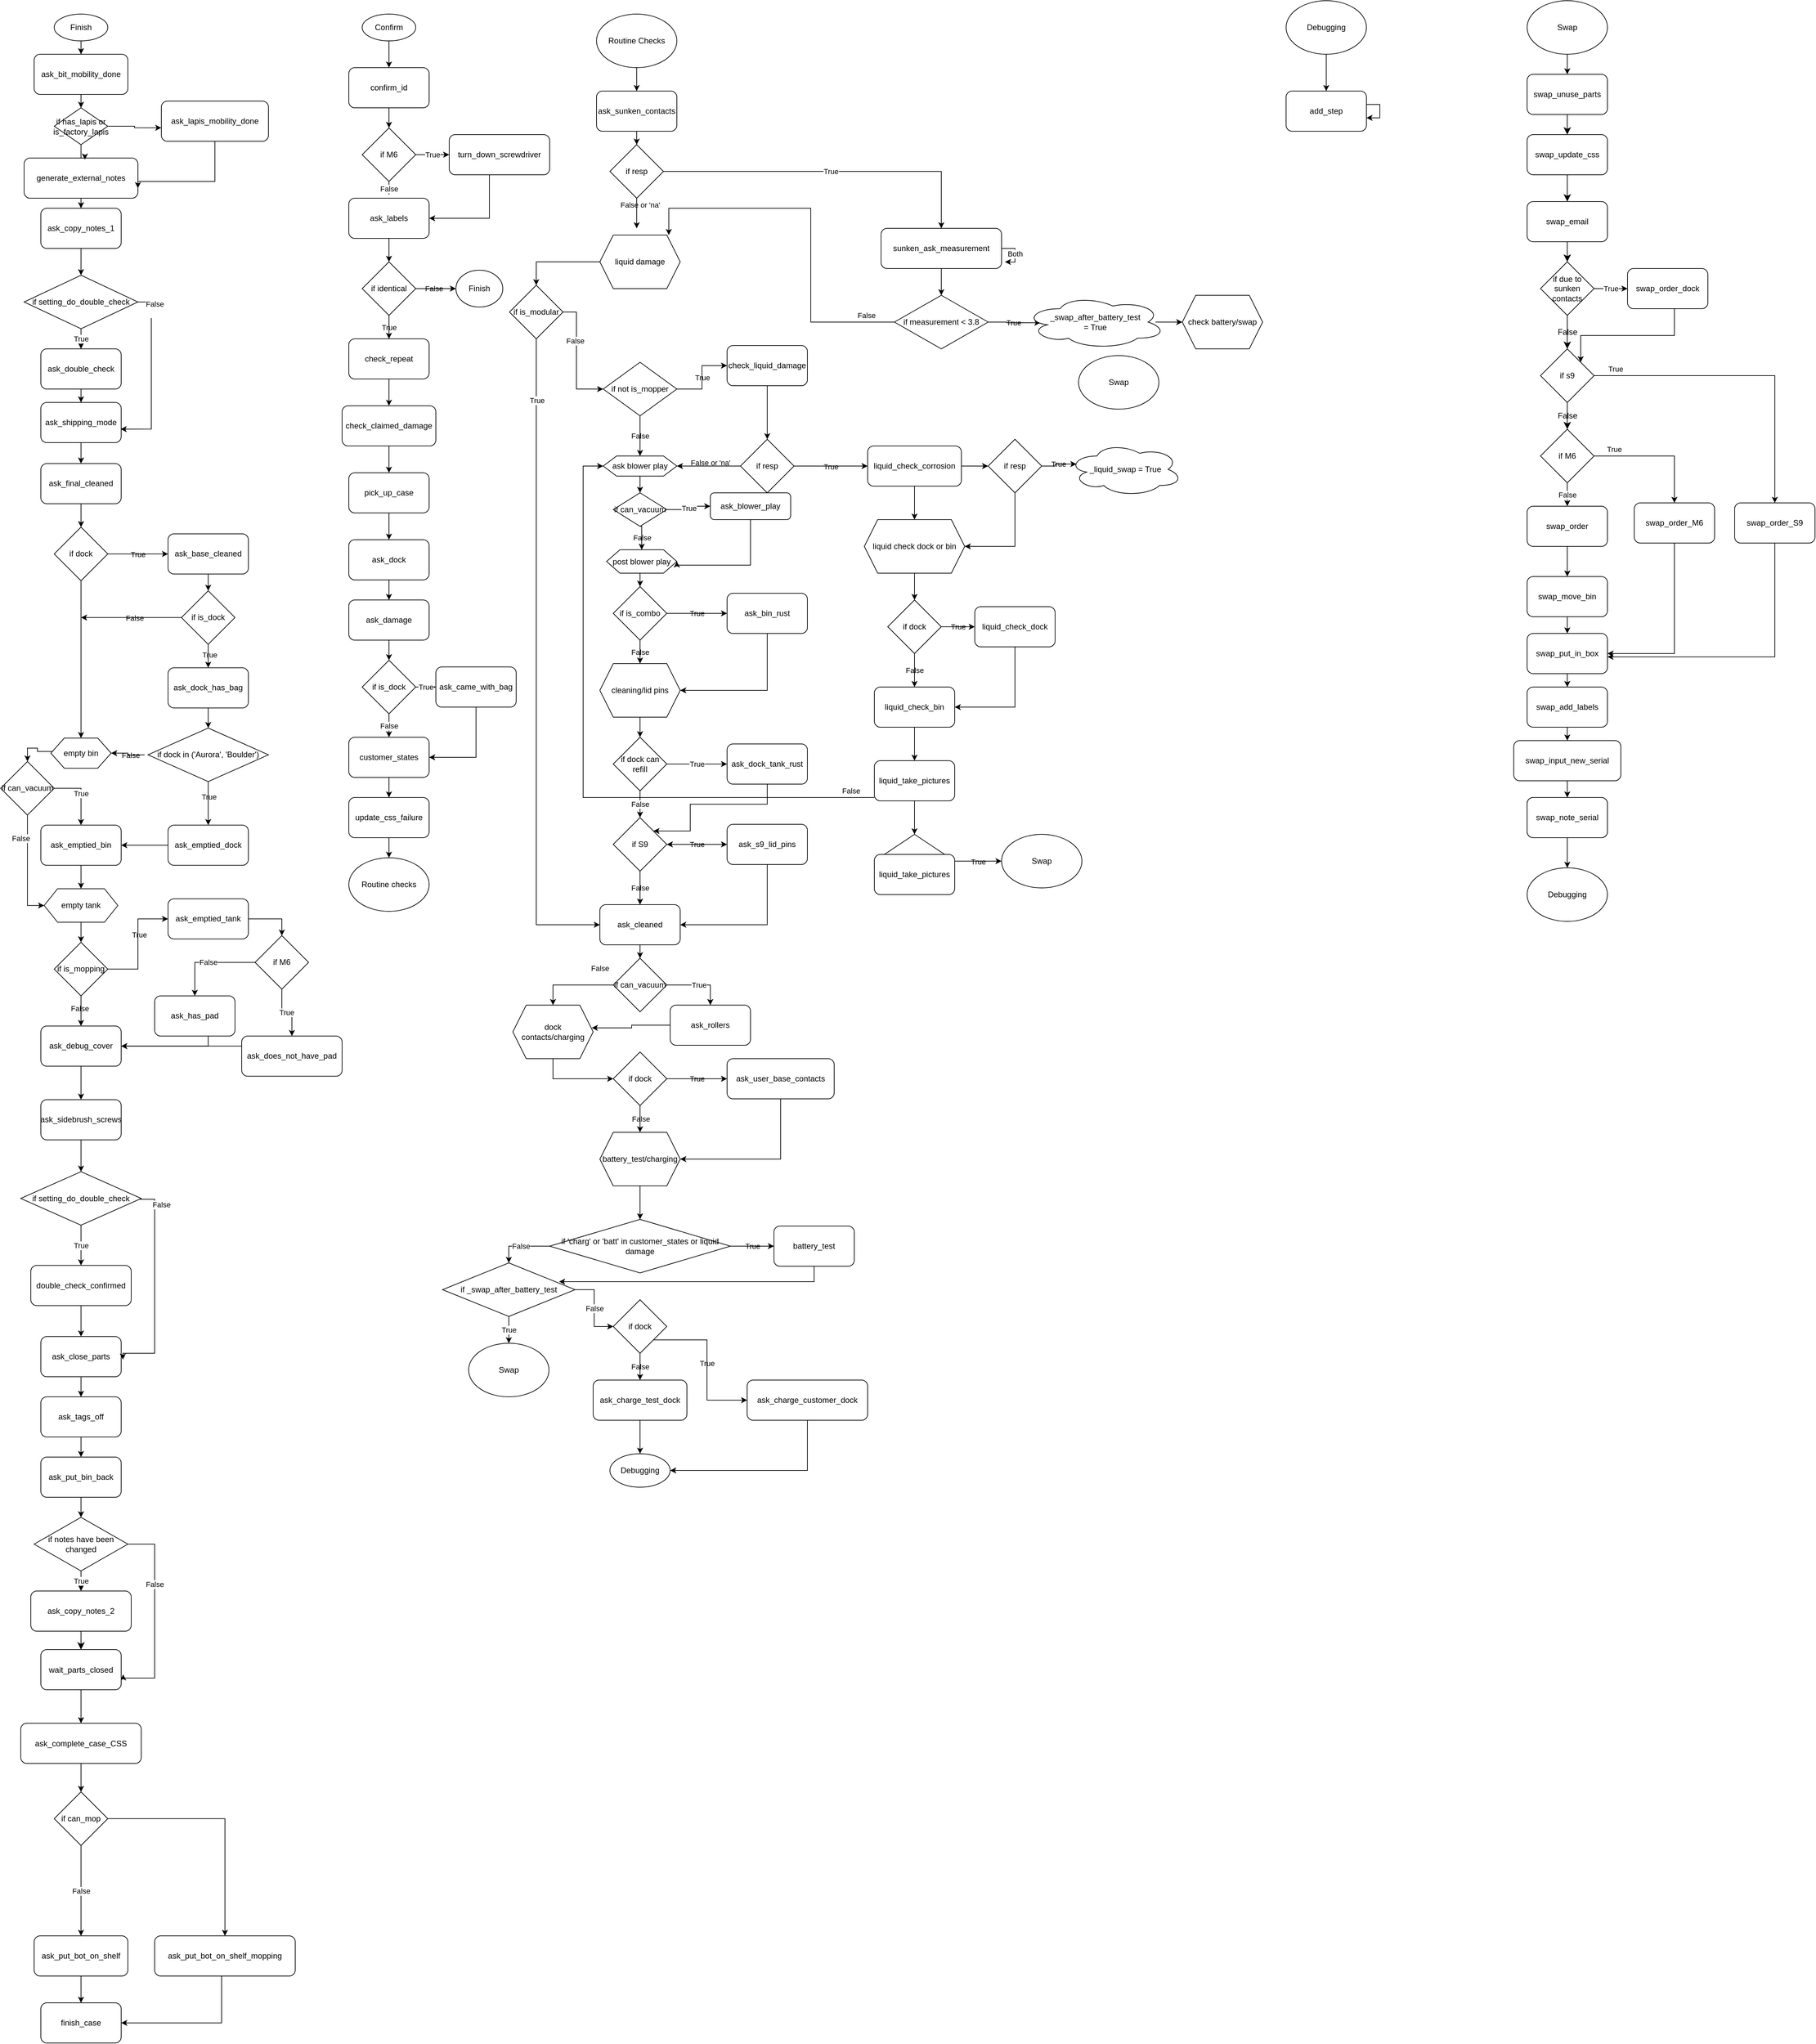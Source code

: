<mxfile version="26.0.9">
  <diagram id="C5RBs43oDa-KdzZeNtuy" name="Page-1">
    <mxGraphModel dx="908" dy="799" grid="1" gridSize="10" guides="1" tooltips="1" connect="1" arrows="1" fold="1" page="1" pageScale="1" pageWidth="3000" pageHeight="3000" math="0" shadow="0">
      <root>
        <mxCell id="WIyWlLk6GJQsqaUBKTNV-0" />
        <mxCell id="WIyWlLk6GJQsqaUBKTNV-1" parent="WIyWlLk6GJQsqaUBKTNV-0" />
        <mxCell id="YPjIWQZWxmA1oh4F8OOP-9" style="edgeStyle=orthogonalEdgeStyle;rounded=0;orthogonalLoop=1;jettySize=auto;html=1;entryX=0.5;entryY=0;entryDx=0;entryDy=0;" parent="WIyWlLk6GJQsqaUBKTNV-1" source="4TRNi6pCDRtCIutJIhP7-0" target="by09u7J7J3zAaNDgYdJO-0" edge="1">
          <mxGeometry relative="1" as="geometry" />
        </mxCell>
        <mxCell id="4TRNi6pCDRtCIutJIhP7-0" value="Finish" style="ellipse;whiteSpace=wrap;html=1;labelBackgroundColor=none;" parent="WIyWlLk6GJQsqaUBKTNV-1" vertex="1">
          <mxGeometry x="100" y="50" width="80" height="40" as="geometry" />
        </mxCell>
        <mxCell id="4TRNi6pCDRtCIutJIhP7-30" style="edgeStyle=orthogonalEdgeStyle;rounded=0;orthogonalLoop=1;jettySize=auto;html=1;labelBackgroundColor=none;fontColor=default;" parent="WIyWlLk6GJQsqaUBKTNV-1" source="4TRNi6pCDRtCIutJIhP7-1" target="4TRNi6pCDRtCIutJIhP7-29" edge="1">
          <mxGeometry relative="1" as="geometry" />
        </mxCell>
        <mxCell id="4TRNi6pCDRtCIutJIhP7-1" value="ask_final_cleaned" style="rounded=1;whiteSpace=wrap;html=1;labelBackgroundColor=none;" parent="WIyWlLk6GJQsqaUBKTNV-1" vertex="1">
          <mxGeometry x="80" y="721.25" width="120" height="60" as="geometry" />
        </mxCell>
        <mxCell id="4TRNi6pCDRtCIutJIhP7-37" style="edgeStyle=orthogonalEdgeStyle;rounded=0;orthogonalLoop=1;jettySize=auto;html=1;entryX=0.5;entryY=0;entryDx=0;entryDy=0;labelBackgroundColor=none;fontColor=default;" parent="WIyWlLk6GJQsqaUBKTNV-1" source="4TRNi6pCDRtCIutJIhP7-3" target="4TRNi6pCDRtCIutJIhP7-36" edge="1">
          <mxGeometry relative="1" as="geometry" />
        </mxCell>
        <mxCell id="4TRNi6pCDRtCIutJIhP7-3" value="ask_base_cleaned" style="rounded=1;whiteSpace=wrap;html=1;labelBackgroundColor=none;" parent="WIyWlLk6GJQsqaUBKTNV-1" vertex="1">
          <mxGeometry x="270" y="826.25" width="120" height="60" as="geometry" />
        </mxCell>
        <mxCell id="4TRNi6pCDRtCIutJIhP7-43" style="edgeStyle=orthogonalEdgeStyle;rounded=0;orthogonalLoop=1;jettySize=auto;html=1;entryX=0.5;entryY=0;entryDx=0;entryDy=0;labelBackgroundColor=none;fontColor=default;" parent="WIyWlLk6GJQsqaUBKTNV-1" source="4TRNi6pCDRtCIutJIhP7-5" edge="1">
          <mxGeometry relative="1" as="geometry">
            <mxPoint x="330" y="1116.25" as="targetPoint" />
          </mxGeometry>
        </mxCell>
        <mxCell id="4TRNi6pCDRtCIutJIhP7-5" value="ask_dock_has_bag" style="rounded=1;whiteSpace=wrap;html=1;labelBackgroundColor=none;" parent="WIyWlLk6GJQsqaUBKTNV-1" vertex="1">
          <mxGeometry x="270" y="1026.25" width="120" height="60" as="geometry" />
        </mxCell>
        <mxCell id="4TRNi6pCDRtCIutJIhP7-57" style="edgeStyle=orthogonalEdgeStyle;rounded=0;orthogonalLoop=1;jettySize=auto;html=1;entryX=0.5;entryY=0;entryDx=0;entryDy=0;labelBackgroundColor=none;fontColor=default;" parent="WIyWlLk6GJQsqaUBKTNV-1" source="4TRNi6pCDRtCIutJIhP7-6" target="YPjIWQZWxmA1oh4F8OOP-59" edge="1">
          <mxGeometry relative="1" as="geometry" />
        </mxCell>
        <mxCell id="4TRNi6pCDRtCIutJIhP7-6" value="ask_emptied_tank" style="rounded=1;whiteSpace=wrap;html=1;labelBackgroundColor=none;" parent="WIyWlLk6GJQsqaUBKTNV-1" vertex="1">
          <mxGeometry x="270" y="1371.25" width="120" height="60" as="geometry" />
        </mxCell>
        <mxCell id="4TRNi6pCDRtCIutJIhP7-26" style="edgeStyle=orthogonalEdgeStyle;rounded=0;orthogonalLoop=1;jettySize=auto;html=1;entryX=1;entryY=0.5;entryDx=0;entryDy=0;labelBackgroundColor=none;fontColor=default;exitX=0;exitY=0.5;exitDx=0;exitDy=0;" parent="WIyWlLk6GJQsqaUBKTNV-1" source="4TRNi6pCDRtCIutJIhP7-7" target="4TRNi6pCDRtCIutJIhP7-25" edge="1">
          <mxGeometry relative="1" as="geometry" />
        </mxCell>
        <mxCell id="4TRNi6pCDRtCIutJIhP7-7" value="ask_emptied_dock" style="rounded=1;whiteSpace=wrap;html=1;labelBackgroundColor=none;" parent="WIyWlLk6GJQsqaUBKTNV-1" vertex="1">
          <mxGeometry x="270" y="1261.25" width="120" height="60" as="geometry" />
        </mxCell>
        <mxCell id="4TRNi6pCDRtCIutJIhP7-8" value="ask_debug_cover" style="rounded=1;whiteSpace=wrap;html=1;labelBackgroundColor=none;" parent="WIyWlLk6GJQsqaUBKTNV-1" vertex="1">
          <mxGeometry x="80" y="1561.25" width="120" height="60" as="geometry" />
        </mxCell>
        <mxCell id="4TRNi6pCDRtCIutJIhP7-58" style="edgeStyle=orthogonalEdgeStyle;rounded=0;orthogonalLoop=1;jettySize=auto;html=1;entryX=1;entryY=0.5;entryDx=0;entryDy=0;labelBackgroundColor=none;fontColor=default;" parent="WIyWlLk6GJQsqaUBKTNV-1" source="4TRNi6pCDRtCIutJIhP7-9" target="4TRNi6pCDRtCIutJIhP7-8" edge="1">
          <mxGeometry relative="1" as="geometry">
            <Array as="points">
              <mxPoint x="330" y="1591.25" />
            </Array>
          </mxGeometry>
        </mxCell>
        <mxCell id="4TRNi6pCDRtCIutJIhP7-9" value="ask_has_pad" style="rounded=1;whiteSpace=wrap;html=1;labelBackgroundColor=none;" parent="WIyWlLk6GJQsqaUBKTNV-1" vertex="1">
          <mxGeometry x="250" y="1516.25" width="120" height="60" as="geometry" />
        </mxCell>
        <mxCell id="4TRNi6pCDRtCIutJIhP7-68" style="edgeStyle=orthogonalEdgeStyle;rounded=0;orthogonalLoop=1;jettySize=auto;html=1;entryX=0.5;entryY=0;entryDx=0;entryDy=0;labelBackgroundColor=none;fontColor=default;" parent="WIyWlLk6GJQsqaUBKTNV-1" source="4TRNi6pCDRtCIutJIhP7-8" target="4TRNi6pCDRtCIutJIhP7-67" edge="1">
          <mxGeometry relative="1" as="geometry">
            <mxPoint x="140" y="1731.25" as="sourcePoint" />
          </mxGeometry>
        </mxCell>
        <mxCell id="YPjIWQZWxmA1oh4F8OOP-10" style="edgeStyle=orthogonalEdgeStyle;rounded=0;orthogonalLoop=1;jettySize=auto;html=1;" parent="WIyWlLk6GJQsqaUBKTNV-1" source="4TRNi6pCDRtCIutJIhP7-13" target="4TRNi6pCDRtCIutJIhP7-1" edge="1">
          <mxGeometry relative="1" as="geometry" />
        </mxCell>
        <mxCell id="4TRNi6pCDRtCIutJIhP7-12" value="ask_double_check" style="rounded=1;whiteSpace=wrap;html=1;labelBackgroundColor=none;" parent="WIyWlLk6GJQsqaUBKTNV-1" vertex="1">
          <mxGeometry x="80" y="550" width="120" height="60" as="geometry" />
        </mxCell>
        <mxCell id="4TRNi6pCDRtCIutJIhP7-63" style="edgeStyle=orthogonalEdgeStyle;rounded=0;orthogonalLoop=1;jettySize=auto;html=1;entryX=0.5;entryY=0;entryDx=0;entryDy=0;labelBackgroundColor=none;fontColor=default;" parent="WIyWlLk6GJQsqaUBKTNV-1" source="4TRNi6pCDRtCIutJIhP7-14" target="4TRNi6pCDRtCIutJIhP7-15" edge="1">
          <mxGeometry relative="1" as="geometry" />
        </mxCell>
        <mxCell id="4TRNi6pCDRtCIutJIhP7-14" value="ask_close_parts" style="rounded=1;whiteSpace=wrap;html=1;labelBackgroundColor=none;" parent="WIyWlLk6GJQsqaUBKTNV-1" vertex="1">
          <mxGeometry x="80" y="2025" width="120" height="60" as="geometry" />
        </mxCell>
        <mxCell id="4TRNi6pCDRtCIutJIhP7-64" style="edgeStyle=orthogonalEdgeStyle;rounded=0;orthogonalLoop=1;jettySize=auto;html=1;entryX=0.5;entryY=0;entryDx=0;entryDy=0;labelBackgroundColor=none;fontColor=default;" parent="WIyWlLk6GJQsqaUBKTNV-1" source="4TRNi6pCDRtCIutJIhP7-15" target="4TRNi6pCDRtCIutJIhP7-16" edge="1">
          <mxGeometry relative="1" as="geometry" />
        </mxCell>
        <mxCell id="4TRNi6pCDRtCIutJIhP7-15" value="ask_tags_off" style="rounded=1;whiteSpace=wrap;html=1;labelBackgroundColor=none;" parent="WIyWlLk6GJQsqaUBKTNV-1" vertex="1">
          <mxGeometry x="80" y="2115" width="120" height="60" as="geometry" />
        </mxCell>
        <mxCell id="YPjIWQZWxmA1oh4F8OOP-15" style="edgeStyle=orthogonalEdgeStyle;rounded=0;orthogonalLoop=1;jettySize=auto;html=1;entryX=0.5;entryY=0;entryDx=0;entryDy=0;" parent="WIyWlLk6GJQsqaUBKTNV-1" source="4TRNi6pCDRtCIutJIhP7-16" target="YPjIWQZWxmA1oh4F8OOP-14" edge="1">
          <mxGeometry relative="1" as="geometry" />
        </mxCell>
        <mxCell id="4TRNi6pCDRtCIutJIhP7-16" value="ask_put_bin_back" style="rounded=1;whiteSpace=wrap;html=1;labelBackgroundColor=none;" parent="WIyWlLk6GJQsqaUBKTNV-1" vertex="1">
          <mxGeometry x="80" y="2205" width="120" height="60" as="geometry" />
        </mxCell>
        <mxCell id="4TRNi6pCDRtCIutJIhP7-193" style="edgeStyle=orthogonalEdgeStyle;rounded=0;orthogonalLoop=1;jettySize=auto;html=1;entryX=0.5;entryY=0;entryDx=0;entryDy=0;labelBackgroundColor=none;fontColor=default;" parent="WIyWlLk6GJQsqaUBKTNV-1" source="4TRNi6pCDRtCIutJIhP7-17" target="4TRNi6pCDRtCIutJIhP7-192" edge="1">
          <mxGeometry relative="1" as="geometry" />
        </mxCell>
        <mxCell id="4TRNi6pCDRtCIutJIhP7-17" value="ask_put_bot_on_shelf" style="rounded=1;whiteSpace=wrap;html=1;labelBackgroundColor=none;" parent="WIyWlLk6GJQsqaUBKTNV-1" vertex="1">
          <mxGeometry x="70" y="2920" width="140" height="60" as="geometry" />
        </mxCell>
        <mxCell id="RLRDXqjsHfM8Xnnao1ib-4" style="edgeStyle=orthogonalEdgeStyle;rounded=0;orthogonalLoop=1;jettySize=auto;html=1;entryX=0.5;entryY=0;entryDx=0;entryDy=0;exitX=0.5;exitY=1;exitDx=0;exitDy=0;" parent="WIyWlLk6GJQsqaUBKTNV-1" source="4TRNi6pCDRtCIutJIhP7-18" target="RLRDXqjsHfM8Xnnao1ib-3" edge="1">
          <mxGeometry relative="1" as="geometry">
            <mxPoint x="140" y="2665" as="sourcePoint" />
          </mxGeometry>
        </mxCell>
        <mxCell id="4TRNi6pCDRtCIutJIhP7-18" value="ask_complete_case_CSS" style="rounded=1;whiteSpace=wrap;html=1;labelBackgroundColor=none;" parent="WIyWlLk6GJQsqaUBKTNV-1" vertex="1">
          <mxGeometry x="50" y="2602.5" width="180" height="60" as="geometry" />
        </mxCell>
        <mxCell id="4TRNi6pCDRtCIutJIhP7-50" style="edgeStyle=orthogonalEdgeStyle;rounded=0;orthogonalLoop=1;jettySize=auto;html=1;labelBackgroundColor=none;fontColor=default;entryX=0.5;entryY=0;entryDx=0;entryDy=0;" parent="WIyWlLk6GJQsqaUBKTNV-1" source="4TRNi6pCDRtCIutJIhP7-25" target="g3EVMuYso_FqyBGCc2nE-64" edge="1">
          <mxGeometry relative="1" as="geometry">
            <mxPoint x="140" y="1361.25" as="targetPoint" />
          </mxGeometry>
        </mxCell>
        <mxCell id="4TRNi6pCDRtCIutJIhP7-25" value="ask_emptied_bin" style="rounded=1;whiteSpace=wrap;html=1;labelBackgroundColor=none;" parent="WIyWlLk6GJQsqaUBKTNV-1" vertex="1">
          <mxGeometry x="80" y="1261.25" width="120" height="60" as="geometry" />
        </mxCell>
        <mxCell id="4TRNi6pCDRtCIutJIhP7-32" style="edgeStyle=orthogonalEdgeStyle;rounded=0;orthogonalLoop=1;jettySize=auto;html=1;labelBackgroundColor=none;fontColor=default;" parent="WIyWlLk6GJQsqaUBKTNV-1" source="4TRNi6pCDRtCIutJIhP7-29" target="4TRNi6pCDRtCIutJIhP7-3" edge="1">
          <mxGeometry relative="1" as="geometry" />
        </mxCell>
        <mxCell id="4TRNi6pCDRtCIutJIhP7-33" value="True" style="edgeLabel;html=1;align=center;verticalAlign=middle;resizable=0;points=[];labelBackgroundColor=none;" parent="4TRNi6pCDRtCIutJIhP7-32" vertex="1" connectable="0">
          <mxGeometry relative="1" as="geometry">
            <mxPoint as="offset" />
          </mxGeometry>
        </mxCell>
        <mxCell id="4TRNi6pCDRtCIutJIhP7-34" style="edgeStyle=orthogonalEdgeStyle;rounded=0;orthogonalLoop=1;jettySize=auto;html=1;labelBackgroundColor=none;fontColor=default;entryX=0.5;entryY=0;entryDx=0;entryDy=0;" parent="WIyWlLk6GJQsqaUBKTNV-1" source="4TRNi6pCDRtCIutJIhP7-29" target="g3EVMuYso_FqyBGCc2nE-66" edge="1">
          <mxGeometry relative="1" as="geometry">
            <mxPoint x="140" y="1081.25" as="targetPoint" />
          </mxGeometry>
        </mxCell>
        <mxCell id="4TRNi6pCDRtCIutJIhP7-35" value="False" style="edgeLabel;html=1;align=center;verticalAlign=middle;resizable=0;points=[];labelBackgroundColor=none;" parent="4TRNi6pCDRtCIutJIhP7-34" vertex="1" connectable="0">
          <mxGeometry x="-0.265" y="5" relative="1" as="geometry">
            <mxPoint x="5" y="-114" as="offset" />
          </mxGeometry>
        </mxCell>
        <mxCell id="4TRNi6pCDRtCIutJIhP7-29" value="if dock" style="rhombus;whiteSpace=wrap;html=1;labelBackgroundColor=none;" parent="WIyWlLk6GJQsqaUBKTNV-1" vertex="1">
          <mxGeometry x="100" y="816.25" width="80" height="80" as="geometry" />
        </mxCell>
        <mxCell id="4TRNi6pCDRtCIutJIhP7-38" style="edgeStyle=orthogonalEdgeStyle;rounded=0;orthogonalLoop=1;jettySize=auto;html=1;entryX=0.5;entryY=0;entryDx=0;entryDy=0;labelBackgroundColor=none;fontColor=default;" parent="WIyWlLk6GJQsqaUBKTNV-1" source="4TRNi6pCDRtCIutJIhP7-36" target="4TRNi6pCDRtCIutJIhP7-5" edge="1">
          <mxGeometry relative="1" as="geometry" />
        </mxCell>
        <mxCell id="4TRNi6pCDRtCIutJIhP7-39" value="True" style="edgeLabel;html=1;align=center;verticalAlign=middle;resizable=0;points=[];labelBackgroundColor=none;" parent="4TRNi6pCDRtCIutJIhP7-38" vertex="1" connectable="0">
          <mxGeometry x="0.111" y="2" relative="1" as="geometry">
            <mxPoint as="offset" />
          </mxGeometry>
        </mxCell>
        <mxCell id="4TRNi6pCDRtCIutJIhP7-40" style="edgeStyle=orthogonalEdgeStyle;rounded=0;orthogonalLoop=1;jettySize=auto;html=1;labelBackgroundColor=none;fontColor=default;" parent="WIyWlLk6GJQsqaUBKTNV-1" source="4TRNi6pCDRtCIutJIhP7-36" edge="1">
          <mxGeometry relative="1" as="geometry">
            <mxPoint x="140" y="951.25" as="targetPoint" />
          </mxGeometry>
        </mxCell>
        <mxCell id="4TRNi6pCDRtCIutJIhP7-41" value="False" style="edgeLabel;html=1;align=center;verticalAlign=middle;resizable=0;points=[];labelBackgroundColor=none;" parent="4TRNi6pCDRtCIutJIhP7-40" vertex="1" connectable="0">
          <mxGeometry x="-0.429" y="-2" relative="1" as="geometry">
            <mxPoint x="-27" y="2" as="offset" />
          </mxGeometry>
        </mxCell>
        <mxCell id="4TRNi6pCDRtCIutJIhP7-36" value="if is_dock" style="rhombus;whiteSpace=wrap;html=1;labelBackgroundColor=none;" parent="WIyWlLk6GJQsqaUBKTNV-1" vertex="1">
          <mxGeometry x="290" y="911.25" width="80" height="80" as="geometry" />
        </mxCell>
        <mxCell id="4TRNi6pCDRtCIutJIhP7-44" style="edgeStyle=orthogonalEdgeStyle;rounded=0;orthogonalLoop=1;jettySize=auto;html=1;entryX=0.5;entryY=0;entryDx=0;entryDy=0;labelBackgroundColor=none;fontColor=default;exitX=0.5;exitY=1;exitDx=0;exitDy=0;" parent="WIyWlLk6GJQsqaUBKTNV-1" source="g3EVMuYso_FqyBGCc2nE-0" target="4TRNi6pCDRtCIutJIhP7-7" edge="1">
          <mxGeometry relative="1" as="geometry">
            <mxPoint x="330" y="1191.25" as="sourcePoint" />
          </mxGeometry>
        </mxCell>
        <mxCell id="4TRNi6pCDRtCIutJIhP7-46" value="True" style="edgeLabel;html=1;align=center;verticalAlign=middle;resizable=0;points=[];labelBackgroundColor=none;" parent="4TRNi6pCDRtCIutJIhP7-44" vertex="1" connectable="0">
          <mxGeometry x="-0.323" y="1" relative="1" as="geometry">
            <mxPoint as="offset" />
          </mxGeometry>
        </mxCell>
        <mxCell id="4TRNi6pCDRtCIutJIhP7-45" style="edgeStyle=orthogonalEdgeStyle;rounded=0;orthogonalLoop=1;jettySize=auto;html=1;labelBackgroundColor=none;fontColor=default;entryX=1;entryY=0.5;entryDx=0;entryDy=0;" parent="WIyWlLk6GJQsqaUBKTNV-1" target="g3EVMuYso_FqyBGCc2nE-66" edge="1">
          <mxGeometry relative="1" as="geometry">
            <mxPoint x="140" y="1156.25" as="targetPoint" />
            <mxPoint x="235" y="1156.25" as="sourcePoint" />
          </mxGeometry>
        </mxCell>
        <mxCell id="4TRNi6pCDRtCIutJIhP7-47" value="False" style="edgeLabel;html=1;align=center;verticalAlign=middle;resizable=0;points=[];labelBackgroundColor=none;" parent="4TRNi6pCDRtCIutJIhP7-45" vertex="1" connectable="0">
          <mxGeometry x="-0.33" relative="1" as="geometry">
            <mxPoint x="-3" as="offset" />
          </mxGeometry>
        </mxCell>
        <mxCell id="4TRNi6pCDRtCIutJIhP7-52" value="``" style="edgeStyle=orthogonalEdgeStyle;rounded=0;orthogonalLoop=1;jettySize=auto;html=1;entryX=0;entryY=0.5;entryDx=0;entryDy=0;labelBackgroundColor=none;fontColor=default;" parent="WIyWlLk6GJQsqaUBKTNV-1" source="4TRNi6pCDRtCIutJIhP7-48" target="4TRNi6pCDRtCIutJIhP7-6" edge="1">
          <mxGeometry relative="1" as="geometry" />
        </mxCell>
        <mxCell id="4TRNi6pCDRtCIutJIhP7-53" value="True" style="edgeLabel;html=1;align=center;verticalAlign=middle;resizable=0;points=[];labelBackgroundColor=none;" parent="4TRNi6pCDRtCIutJIhP7-52" vertex="1" connectable="0">
          <mxGeometry x="0.178" y="-2" relative="1" as="geometry">
            <mxPoint as="offset" />
          </mxGeometry>
        </mxCell>
        <mxCell id="4TRNi6pCDRtCIutJIhP7-54" style="edgeStyle=orthogonalEdgeStyle;rounded=0;orthogonalLoop=1;jettySize=auto;html=1;entryX=0.5;entryY=0;entryDx=0;entryDy=0;labelBackgroundColor=none;fontColor=default;" parent="WIyWlLk6GJQsqaUBKTNV-1" source="4TRNi6pCDRtCIutJIhP7-48" target="4TRNi6pCDRtCIutJIhP7-8" edge="1">
          <mxGeometry relative="1" as="geometry" />
        </mxCell>
        <mxCell id="4TRNi6pCDRtCIutJIhP7-55" value="False" style="edgeLabel;html=1;align=center;verticalAlign=middle;resizable=0;points=[];labelBackgroundColor=none;" parent="4TRNi6pCDRtCIutJIhP7-54" vertex="1" connectable="0">
          <mxGeometry x="-0.167" y="-2" relative="1" as="geometry">
            <mxPoint as="offset" />
          </mxGeometry>
        </mxCell>
        <mxCell id="4TRNi6pCDRtCIutJIhP7-48" value="if is_mopping" style="rhombus;whiteSpace=wrap;html=1;labelBackgroundColor=none;" parent="WIyWlLk6GJQsqaUBKTNV-1" vertex="1">
          <mxGeometry x="100" y="1436.25" width="80" height="80" as="geometry" />
        </mxCell>
        <mxCell id="pwLWd-mjAGraBpHTUjHC-10" value="" style="edgeStyle=orthogonalEdgeStyle;rounded=0;orthogonalLoop=1;jettySize=auto;html=1;" edge="1" parent="WIyWlLk6GJQsqaUBKTNV-1" source="4TRNi6pCDRtCIutJIhP7-67" target="pwLWd-mjAGraBpHTUjHC-7">
          <mxGeometry relative="1" as="geometry" />
        </mxCell>
        <mxCell id="4TRNi6pCDRtCIutJIhP7-67" value="ask_sidebrush_screws" style="rounded=1;whiteSpace=wrap;html=1;labelBackgroundColor=none;" parent="WIyWlLk6GJQsqaUBKTNV-1" vertex="1">
          <mxGeometry x="80" y="1671.25" width="120" height="60" as="geometry" />
        </mxCell>
        <mxCell id="Y3o4zUVy-MV-adPHcKIv-2" style="edgeStyle=orthogonalEdgeStyle;rounded=0;orthogonalLoop=1;jettySize=auto;html=1;entryX=0.5;entryY=0;entryDx=0;entryDy=0;labelBackgroundColor=none;fontColor=default;" parent="WIyWlLk6GJQsqaUBKTNV-1" source="4TRNi6pCDRtCIutJIhP7-70" target="Y3o4zUVy-MV-adPHcKIv-0" edge="1">
          <mxGeometry relative="1" as="geometry" />
        </mxCell>
        <mxCell id="4TRNi6pCDRtCIutJIhP7-70" value="Confirm" style="ellipse;whiteSpace=wrap;html=1;labelBackgroundColor=none;" parent="WIyWlLk6GJQsqaUBKTNV-1" vertex="1">
          <mxGeometry x="560" y="50" width="80" height="40" as="geometry" />
        </mxCell>
        <mxCell id="4TRNi6pCDRtCIutJIhP7-74" style="edgeStyle=orthogonalEdgeStyle;rounded=0;orthogonalLoop=1;jettySize=auto;html=1;labelBackgroundColor=none;fontColor=default;" parent="WIyWlLk6GJQsqaUBKTNV-1" source="4TRNi6pCDRtCIutJIhP7-71" target="4TRNi6pCDRtCIutJIhP7-73" edge="1">
          <mxGeometry relative="1" as="geometry" />
        </mxCell>
        <mxCell id="4TRNi6pCDRtCIutJIhP7-71" value="ask_labels" style="rounded=1;whiteSpace=wrap;html=1;labelBackgroundColor=none;" parent="WIyWlLk6GJQsqaUBKTNV-1" vertex="1">
          <mxGeometry x="540" y="325" width="120" height="60" as="geometry" />
        </mxCell>
        <mxCell id="4TRNi6pCDRtCIutJIhP7-76" style="edgeStyle=orthogonalEdgeStyle;rounded=0;orthogonalLoop=1;jettySize=auto;html=1;entryX=0;entryY=0.5;entryDx=0;entryDy=0;labelBackgroundColor=none;fontColor=default;" parent="WIyWlLk6GJQsqaUBKTNV-1" source="4TRNi6pCDRtCIutJIhP7-73" edge="1">
          <mxGeometry relative="1" as="geometry">
            <mxPoint x="700" y="460" as="targetPoint" />
          </mxGeometry>
        </mxCell>
        <mxCell id="4TRNi6pCDRtCIutJIhP7-77" value="False" style="edgeLabel;html=1;align=center;verticalAlign=middle;resizable=0;points=[];labelBackgroundColor=none;" parent="4TRNi6pCDRtCIutJIhP7-76" vertex="1" connectable="0">
          <mxGeometry x="-0.1" relative="1" as="geometry">
            <mxPoint as="offset" />
          </mxGeometry>
        </mxCell>
        <mxCell id="4TRNi6pCDRtCIutJIhP7-79" value="True" style="edgeStyle=orthogonalEdgeStyle;rounded=0;orthogonalLoop=1;jettySize=auto;html=1;entryX=0.5;entryY=0;entryDx=0;entryDy=0;labelBackgroundColor=none;fontColor=default;" parent="WIyWlLk6GJQsqaUBKTNV-1" source="4TRNi6pCDRtCIutJIhP7-73" target="4TRNi6pCDRtCIutJIhP7-78" edge="1">
          <mxGeometry relative="1" as="geometry" />
        </mxCell>
        <mxCell id="4TRNi6pCDRtCIutJIhP7-73" value="if identical" style="rhombus;whiteSpace=wrap;html=1;labelBackgroundColor=none;" parent="WIyWlLk6GJQsqaUBKTNV-1" vertex="1">
          <mxGeometry x="560" y="420" width="80" height="80" as="geometry" />
        </mxCell>
        <mxCell id="4TRNi6pCDRtCIutJIhP7-81" style="edgeStyle=orthogonalEdgeStyle;rounded=0;orthogonalLoop=1;jettySize=auto;html=1;entryX=0.5;entryY=0;entryDx=0;entryDy=0;labelBackgroundColor=none;fontColor=default;" parent="WIyWlLk6GJQsqaUBKTNV-1" source="4TRNi6pCDRtCIutJIhP7-78" target="4TRNi6pCDRtCIutJIhP7-80" edge="1">
          <mxGeometry relative="1" as="geometry" />
        </mxCell>
        <mxCell id="4TRNi6pCDRtCIutJIhP7-78" value="check_repeat" style="rounded=1;whiteSpace=wrap;html=1;labelBackgroundColor=none;" parent="WIyWlLk6GJQsqaUBKTNV-1" vertex="1">
          <mxGeometry x="540" y="535" width="120" height="60" as="geometry" />
        </mxCell>
        <mxCell id="4TRNi6pCDRtCIutJIhP7-83" style="edgeStyle=orthogonalEdgeStyle;rounded=0;orthogonalLoop=1;jettySize=auto;html=1;entryX=0.5;entryY=0;entryDx=0;entryDy=0;labelBackgroundColor=none;fontColor=default;" parent="WIyWlLk6GJQsqaUBKTNV-1" source="4TRNi6pCDRtCIutJIhP7-80" target="4TRNi6pCDRtCIutJIhP7-82" edge="1">
          <mxGeometry relative="1" as="geometry" />
        </mxCell>
        <mxCell id="4TRNi6pCDRtCIutJIhP7-80" value="check_claimed_damage" style="rounded=1;whiteSpace=wrap;html=1;labelBackgroundColor=none;" parent="WIyWlLk6GJQsqaUBKTNV-1" vertex="1">
          <mxGeometry x="530" y="635" width="140" height="60" as="geometry" />
        </mxCell>
        <mxCell id="4TRNi6pCDRtCIutJIhP7-86" style="edgeStyle=orthogonalEdgeStyle;rounded=0;orthogonalLoop=1;jettySize=auto;html=1;entryX=0.5;entryY=0;entryDx=0;entryDy=0;labelBackgroundColor=none;fontColor=default;" parent="WIyWlLk6GJQsqaUBKTNV-1" source="4TRNi6pCDRtCIutJIhP7-82" target="4TRNi6pCDRtCIutJIhP7-84" edge="1">
          <mxGeometry relative="1" as="geometry" />
        </mxCell>
        <mxCell id="4TRNi6pCDRtCIutJIhP7-82" value="pick_up_case" style="rounded=1;whiteSpace=wrap;html=1;labelBackgroundColor=none;" parent="WIyWlLk6GJQsqaUBKTNV-1" vertex="1">
          <mxGeometry x="540" y="735" width="120" height="60" as="geometry" />
        </mxCell>
        <mxCell id="4TRNi6pCDRtCIutJIhP7-88" style="edgeStyle=orthogonalEdgeStyle;rounded=0;orthogonalLoop=1;jettySize=auto;html=1;labelBackgroundColor=none;fontColor=default;" parent="WIyWlLk6GJQsqaUBKTNV-1" source="4TRNi6pCDRtCIutJIhP7-84" target="4TRNi6pCDRtCIutJIhP7-87" edge="1">
          <mxGeometry relative="1" as="geometry" />
        </mxCell>
        <mxCell id="4TRNi6pCDRtCIutJIhP7-84" value="ask_dock" style="rounded=1;whiteSpace=wrap;html=1;labelBackgroundColor=none;" parent="WIyWlLk6GJQsqaUBKTNV-1" vertex="1">
          <mxGeometry x="540" y="835" width="120" height="60" as="geometry" />
        </mxCell>
        <mxCell id="YPjIWQZWxmA1oh4F8OOP-1" style="edgeStyle=orthogonalEdgeStyle;rounded=0;orthogonalLoop=1;jettySize=auto;html=1;" parent="WIyWlLk6GJQsqaUBKTNV-1" source="4TRNi6pCDRtCIutJIhP7-87" target="YPjIWQZWxmA1oh4F8OOP-0" edge="1">
          <mxGeometry relative="1" as="geometry" />
        </mxCell>
        <mxCell id="4TRNi6pCDRtCIutJIhP7-87" value="ask_damage" style="rounded=1;whiteSpace=wrap;html=1;labelBackgroundColor=none;" parent="WIyWlLk6GJQsqaUBKTNV-1" vertex="1">
          <mxGeometry x="540" y="925" width="120" height="60" as="geometry" />
        </mxCell>
        <mxCell id="Y3o4zUVy-MV-adPHcKIv-4" style="edgeStyle=orthogonalEdgeStyle;rounded=0;orthogonalLoop=1;jettySize=auto;html=1;labelBackgroundColor=none;fontColor=default;" parent="WIyWlLk6GJQsqaUBKTNV-1" source="4TRNi6pCDRtCIutJIhP7-89" target="Y3o4zUVy-MV-adPHcKIv-3" edge="1">
          <mxGeometry relative="1" as="geometry" />
        </mxCell>
        <mxCell id="4TRNi6pCDRtCIutJIhP7-89" value="customer_states" style="rounded=1;whiteSpace=wrap;html=1;labelBackgroundColor=none;" parent="WIyWlLk6GJQsqaUBKTNV-1" vertex="1">
          <mxGeometry x="540" y="1130" width="120" height="60" as="geometry" />
        </mxCell>
        <mxCell id="4TRNi6pCDRtCIutJIhP7-91" value="Routine checks" style="ellipse;whiteSpace=wrap;html=1;labelBackgroundColor=none;" parent="WIyWlLk6GJQsqaUBKTNV-1" vertex="1">
          <mxGeometry x="540" y="1310" width="120" height="80" as="geometry" />
        </mxCell>
        <mxCell id="4TRNi6pCDRtCIutJIhP7-95" style="edgeStyle=orthogonalEdgeStyle;rounded=0;orthogonalLoop=1;jettySize=auto;html=1;labelBackgroundColor=none;fontColor=default;" parent="WIyWlLk6GJQsqaUBKTNV-1" source="4TRNi6pCDRtCIutJIhP7-93" target="4TRNi6pCDRtCIutJIhP7-94" edge="1">
          <mxGeometry relative="1" as="geometry" />
        </mxCell>
        <mxCell id="4TRNi6pCDRtCIutJIhP7-93" value="Routine Checks" style="ellipse;whiteSpace=wrap;html=1;labelBackgroundColor=none;" parent="WIyWlLk6GJQsqaUBKTNV-1" vertex="1">
          <mxGeometry x="910" y="50" width="120" height="80" as="geometry" />
        </mxCell>
        <mxCell id="g3EVMuYso_FqyBGCc2nE-35" style="edgeStyle=orthogonalEdgeStyle;rounded=0;orthogonalLoop=1;jettySize=auto;html=1;entryX=0.5;entryY=0;entryDx=0;entryDy=0;" parent="WIyWlLk6GJQsqaUBKTNV-1" source="4TRNi6pCDRtCIutJIhP7-94" target="4TRNi6pCDRtCIutJIhP7-96" edge="1">
          <mxGeometry relative="1" as="geometry" />
        </mxCell>
        <mxCell id="4TRNi6pCDRtCIutJIhP7-94" value="ask_sunken_contacts" style="rounded=1;whiteSpace=wrap;html=1;labelBackgroundColor=none;" parent="WIyWlLk6GJQsqaUBKTNV-1" vertex="1">
          <mxGeometry x="910" y="165" width="120" height="60" as="geometry" />
        </mxCell>
        <mxCell id="4TRNi6pCDRtCIutJIhP7-103" style="edgeStyle=orthogonalEdgeStyle;rounded=0;orthogonalLoop=1;jettySize=auto;html=1;labelBackgroundColor=none;fontColor=default;exitX=0.5;exitY=1;exitDx=0;exitDy=0;" parent="WIyWlLk6GJQsqaUBKTNV-1" source="4TRNi6pCDRtCIutJIhP7-96" edge="1">
          <mxGeometry relative="1" as="geometry">
            <mxPoint x="970" y="370" as="sourcePoint" />
            <mxPoint x="970" y="370" as="targetPoint" />
          </mxGeometry>
        </mxCell>
        <mxCell id="4TRNi6pCDRtCIutJIhP7-108" value="False or &#39;na&#39;" style="edgeLabel;html=1;align=center;verticalAlign=middle;resizable=0;points=[];labelBackgroundColor=none;" parent="4TRNi6pCDRtCIutJIhP7-103" vertex="1" connectable="0">
          <mxGeometry x="-0.35" y="4" relative="1" as="geometry">
            <mxPoint x="1" y="-5" as="offset" />
          </mxGeometry>
        </mxCell>
        <mxCell id="g3EVMuYso_FqyBGCc2nE-34" value="True" style="edgeStyle=orthogonalEdgeStyle;rounded=0;orthogonalLoop=1;jettySize=auto;html=1;entryX=0.5;entryY=0;entryDx=0;entryDy=0;" parent="WIyWlLk6GJQsqaUBKTNV-1" source="4TRNi6pCDRtCIutJIhP7-96" target="g3EVMuYso_FqyBGCc2nE-19" edge="1">
          <mxGeometry relative="1" as="geometry">
            <mxPoint x="1362" y="287.02" as="targetPoint" />
          </mxGeometry>
        </mxCell>
        <mxCell id="4TRNi6pCDRtCIutJIhP7-96" value="if resp" style="rhombus;whiteSpace=wrap;html=1;labelBackgroundColor=none;" parent="WIyWlLk6GJQsqaUBKTNV-1" vertex="1">
          <mxGeometry x="930" y="245" width="80" height="80" as="geometry" />
        </mxCell>
        <mxCell id="4TRNi6pCDRtCIutJIhP7-106" value="True" style="edgeStyle=orthogonalEdgeStyle;rounded=0;orthogonalLoop=1;jettySize=auto;html=1;entryX=0;entryY=0.5;entryDx=0;entryDy=0;labelBackgroundColor=none;fontColor=default;" parent="WIyWlLk6GJQsqaUBKTNV-1" source="4TRNi6pCDRtCIutJIhP7-101" target="4TRNi6pCDRtCIutJIhP7-104" edge="1">
          <mxGeometry relative="1" as="geometry" />
        </mxCell>
        <mxCell id="4TRNi6pCDRtCIutJIhP7-107" value="False" style="edgeStyle=orthogonalEdgeStyle;rounded=0;orthogonalLoop=1;jettySize=auto;html=1;entryX=0.5;entryY=0;entryDx=0;entryDy=0;labelBackgroundColor=none;fontColor=default;" parent="WIyWlLk6GJQsqaUBKTNV-1" source="4TRNi6pCDRtCIutJIhP7-101" target="YPjIWQZWxmA1oh4F8OOP-39" edge="1">
          <mxGeometry relative="1" as="geometry" />
        </mxCell>
        <mxCell id="4TRNi6pCDRtCIutJIhP7-101" value="if not is_mopper" style="rhombus;whiteSpace=wrap;html=1;labelBackgroundColor=none;" parent="WIyWlLk6GJQsqaUBKTNV-1" vertex="1">
          <mxGeometry x="920" y="570" width="110" height="80" as="geometry" />
        </mxCell>
        <mxCell id="4TRNi6pCDRtCIutJIhP7-110" style="edgeStyle=orthogonalEdgeStyle;rounded=0;orthogonalLoop=1;jettySize=auto;html=1;labelBackgroundColor=none;fontColor=default;" parent="WIyWlLk6GJQsqaUBKTNV-1" source="4TRNi6pCDRtCIutJIhP7-104" target="4TRNi6pCDRtCIutJIhP7-109" edge="1">
          <mxGeometry relative="1" as="geometry" />
        </mxCell>
        <mxCell id="4TRNi6pCDRtCIutJIhP7-104" value="check_liquid_damage" style="rounded=1;whiteSpace=wrap;html=1;labelBackgroundColor=none;" parent="WIyWlLk6GJQsqaUBKTNV-1" vertex="1">
          <mxGeometry x="1105" y="545" width="120" height="60" as="geometry" />
        </mxCell>
        <mxCell id="4TRNi6pCDRtCIutJIhP7-119" value="False" style="edgeStyle=orthogonalEdgeStyle;rounded=0;orthogonalLoop=1;jettySize=auto;html=1;entryX=0.5;entryY=0;entryDx=0;entryDy=0;labelBackgroundColor=none;fontColor=default;exitX=0.5;exitY=1;exitDx=0;exitDy=0;" parent="WIyWlLk6GJQsqaUBKTNV-1" source="YPjIWQZWxmA1oh4F8OOP-41" target="YPjIWQZWxmA1oh4F8OOP-45" edge="1">
          <mxGeometry relative="1" as="geometry" />
        </mxCell>
        <mxCell id="YPjIWQZWxmA1oh4F8OOP-50" style="edgeStyle=orthogonalEdgeStyle;rounded=0;orthogonalLoop=1;jettySize=auto;html=1;entryX=1;entryY=0.5;entryDx=0;entryDy=0;" parent="WIyWlLk6GJQsqaUBKTNV-1" source="4TRNi6pCDRtCIutJIhP7-105" target="YPjIWQZWxmA1oh4F8OOP-45" edge="1">
          <mxGeometry relative="1" as="geometry">
            <Array as="points">
              <mxPoint x="1140" y="873" />
            </Array>
          </mxGeometry>
        </mxCell>
        <mxCell id="4TRNi6pCDRtCIutJIhP7-105" value="ask_blower_play" style="rounded=1;whiteSpace=wrap;html=1;labelBackgroundColor=none;" parent="WIyWlLk6GJQsqaUBKTNV-1" vertex="1">
          <mxGeometry x="1080" y="765" width="120" height="40" as="geometry" />
        </mxCell>
        <mxCell id="4TRNi6pCDRtCIutJIhP7-111" value="True" style="edgeStyle=orthogonalEdgeStyle;rounded=0;orthogonalLoop=1;jettySize=auto;html=1;labelBackgroundColor=none;fontColor=default;" parent="WIyWlLk6GJQsqaUBKTNV-1" source="4TRNi6pCDRtCIutJIhP7-109" edge="1">
          <mxGeometry relative="1" as="geometry">
            <mxPoint x="1315" y="725" as="targetPoint" />
          </mxGeometry>
        </mxCell>
        <mxCell id="4TRNi6pCDRtCIutJIhP7-114" value="False or &#39;na&#39;" style="edgeStyle=orthogonalEdgeStyle;rounded=0;orthogonalLoop=1;jettySize=auto;html=1;entryX=1;entryY=0.5;entryDx=0;entryDy=0;labelBackgroundColor=none;fontColor=default;" parent="WIyWlLk6GJQsqaUBKTNV-1" source="4TRNi6pCDRtCIutJIhP7-109" target="YPjIWQZWxmA1oh4F8OOP-39" edge="1">
          <mxGeometry x="-0.053" y="-5" relative="1" as="geometry">
            <mxPoint as="offset" />
          </mxGeometry>
        </mxCell>
        <mxCell id="4TRNi6pCDRtCIutJIhP7-109" value="if resp" style="rhombus;whiteSpace=wrap;html=1;labelBackgroundColor=none;" parent="WIyWlLk6GJQsqaUBKTNV-1" vertex="1">
          <mxGeometry x="1125" y="685" width="80" height="80" as="geometry" />
        </mxCell>
        <mxCell id="4TRNi6pCDRtCIutJIhP7-163" style="edgeStyle=orthogonalEdgeStyle;rounded=0;orthogonalLoop=1;jettySize=auto;html=1;entryX=0.5;entryY=0;entryDx=0;entryDy=0;labelBackgroundColor=none;fontColor=default;" parent="WIyWlLk6GJQsqaUBKTNV-1" source="4TRNi6pCDRtCIutJIhP7-115" target="4TRNi6pCDRtCIutJIhP7-162" edge="1">
          <mxGeometry relative="1" as="geometry" />
        </mxCell>
        <mxCell id="4TRNi6pCDRtCIutJIhP7-177" style="edgeStyle=orthogonalEdgeStyle;rounded=0;orthogonalLoop=1;jettySize=auto;html=1;entryX=0;entryY=0.5;entryDx=0;entryDy=0;labelBackgroundColor=none;fontColor=default;" parent="WIyWlLk6GJQsqaUBKTNV-1" source="4TRNi6pCDRtCIutJIhP7-115" target="4TRNi6pCDRtCIutJIhP7-176" edge="1">
          <mxGeometry relative="1" as="geometry" />
        </mxCell>
        <mxCell id="4TRNi6pCDRtCIutJIhP7-115" value="liquid_check_corrosion" style="rounded=1;whiteSpace=wrap;html=1;labelBackgroundColor=none;" parent="WIyWlLk6GJQsqaUBKTNV-1" vertex="1">
          <mxGeometry x="1315" y="695" width="140" height="60" as="geometry" />
        </mxCell>
        <mxCell id="4TRNi6pCDRtCIutJIhP7-118" value="True" style="edgeStyle=orthogonalEdgeStyle;rounded=0;orthogonalLoop=1;jettySize=auto;html=1;entryX=0;entryY=0.5;entryDx=0;entryDy=0;labelBackgroundColor=none;fontColor=default;" parent="WIyWlLk6GJQsqaUBKTNV-1" source="4TRNi6pCDRtCIutJIhP7-116" target="4TRNi6pCDRtCIutJIhP7-117" edge="1">
          <mxGeometry relative="1" as="geometry" />
        </mxCell>
        <mxCell id="4TRNi6pCDRtCIutJIhP7-121" value="False" style="edgeStyle=orthogonalEdgeStyle;rounded=0;orthogonalLoop=1;jettySize=auto;html=1;entryX=0.5;entryY=0;entryDx=0;entryDy=0;labelBackgroundColor=none;fontColor=default;" parent="WIyWlLk6GJQsqaUBKTNV-1" source="4TRNi6pCDRtCIutJIhP7-116" target="4TRNi6pCDRtCIutJIhP7-120" edge="1">
          <mxGeometry relative="1" as="geometry" />
        </mxCell>
        <mxCell id="4TRNi6pCDRtCIutJIhP7-116" value="if is_combo" style="rhombus;whiteSpace=wrap;html=1;labelBackgroundColor=none;" parent="WIyWlLk6GJQsqaUBKTNV-1" vertex="1">
          <mxGeometry x="935" y="905" width="80" height="80" as="geometry" />
        </mxCell>
        <mxCell id="4TRNi6pCDRtCIutJIhP7-129" style="edgeStyle=orthogonalEdgeStyle;rounded=0;orthogonalLoop=1;jettySize=auto;html=1;entryX=1;entryY=0.5;entryDx=0;entryDy=0;labelBackgroundColor=none;fontColor=default;" parent="WIyWlLk6GJQsqaUBKTNV-1" source="4TRNi6pCDRtCIutJIhP7-117" target="4TRNi6pCDRtCIutJIhP7-120" edge="1">
          <mxGeometry relative="1" as="geometry">
            <Array as="points">
              <mxPoint x="1165" y="1060" />
            </Array>
          </mxGeometry>
        </mxCell>
        <mxCell id="4TRNi6pCDRtCIutJIhP7-117" value="ask_bin_rust" style="rounded=1;whiteSpace=wrap;html=1;labelBackgroundColor=none;" parent="WIyWlLk6GJQsqaUBKTNV-1" vertex="1">
          <mxGeometry x="1105" y="915" width="120" height="60" as="geometry" />
        </mxCell>
        <mxCell id="YPjIWQZWxmA1oh4F8OOP-34" style="edgeStyle=orthogonalEdgeStyle;rounded=0;orthogonalLoop=1;jettySize=auto;html=1;" parent="WIyWlLk6GJQsqaUBKTNV-1" source="4TRNi6pCDRtCIutJIhP7-120" target="YPjIWQZWxmA1oh4F8OOP-33" edge="1">
          <mxGeometry relative="1" as="geometry" />
        </mxCell>
        <mxCell id="4TRNi6pCDRtCIutJIhP7-120" value="cleaning/lid pins" style="shape=hexagon;perimeter=hexagonPerimeter2;whiteSpace=wrap;html=1;fixedSize=1;labelBackgroundColor=none;" parent="WIyWlLk6GJQsqaUBKTNV-1" vertex="1">
          <mxGeometry x="915" y="1020" width="120" height="80" as="geometry" />
        </mxCell>
        <mxCell id="4TRNi6pCDRtCIutJIhP7-126" style="edgeStyle=orthogonalEdgeStyle;rounded=0;orthogonalLoop=1;jettySize=auto;html=1;entryX=0;entryY=0.5;entryDx=0;entryDy=0;labelBackgroundColor=none;fontColor=default;" parent="WIyWlLk6GJQsqaUBKTNV-1" source="4TRNi6pCDRtCIutJIhP7-122" target="4TRNi6pCDRtCIutJIhP7-124" edge="1">
          <mxGeometry relative="1" as="geometry" />
        </mxCell>
        <mxCell id="4TRNi6pCDRtCIutJIhP7-128" value="False" style="edgeStyle=orthogonalEdgeStyle;rounded=0;orthogonalLoop=1;jettySize=auto;html=1;entryX=0.5;entryY=0;entryDx=0;entryDy=0;labelBackgroundColor=none;fontColor=default;" parent="WIyWlLk6GJQsqaUBKTNV-1" source="4TRNi6pCDRtCIutJIhP7-122" target="4TRNi6pCDRtCIutJIhP7-125" edge="1">
          <mxGeometry relative="1" as="geometry" />
        </mxCell>
        <mxCell id="4TRNi6pCDRtCIutJIhP7-122" value="if S9" style="rhombus;whiteSpace=wrap;html=1;labelBackgroundColor=none;" parent="WIyWlLk6GJQsqaUBKTNV-1" vertex="1">
          <mxGeometry x="935" y="1250" width="80" height="80" as="geometry" />
        </mxCell>
        <mxCell id="4TRNi6pCDRtCIutJIhP7-127" value="True" style="edgeStyle=orthogonalEdgeStyle;rounded=0;orthogonalLoop=1;jettySize=auto;html=1;labelBackgroundColor=none;fontColor=default;" parent="WIyWlLk6GJQsqaUBKTNV-1" source="4TRNi6pCDRtCIutJIhP7-124" target="4TRNi6pCDRtCIutJIhP7-122" edge="1">
          <mxGeometry relative="1" as="geometry" />
        </mxCell>
        <mxCell id="4TRNi6pCDRtCIutJIhP7-130" style="edgeStyle=orthogonalEdgeStyle;rounded=0;orthogonalLoop=1;jettySize=auto;html=1;entryX=1;entryY=0.5;entryDx=0;entryDy=0;labelBackgroundColor=none;fontColor=default;" parent="WIyWlLk6GJQsqaUBKTNV-1" source="4TRNi6pCDRtCIutJIhP7-124" target="4TRNi6pCDRtCIutJIhP7-125" edge="1">
          <mxGeometry relative="1" as="geometry">
            <Array as="points">
              <mxPoint x="1165" y="1410" />
            </Array>
          </mxGeometry>
        </mxCell>
        <mxCell id="4TRNi6pCDRtCIutJIhP7-124" value="ask_s9_lid_pins" style="rounded=1;whiteSpace=wrap;html=1;labelBackgroundColor=none;" parent="WIyWlLk6GJQsqaUBKTNV-1" vertex="1">
          <mxGeometry x="1105" y="1260" width="120" height="60" as="geometry" />
        </mxCell>
        <mxCell id="4TRNi6pCDRtCIutJIhP7-132" style="edgeStyle=orthogonalEdgeStyle;rounded=0;orthogonalLoop=1;jettySize=auto;html=1;labelBackgroundColor=none;fontColor=default;" parent="WIyWlLk6GJQsqaUBKTNV-1" source="4TRNi6pCDRtCIutJIhP7-125" target="YPjIWQZWxmA1oh4F8OOP-54" edge="1">
          <mxGeometry relative="1" as="geometry" />
        </mxCell>
        <mxCell id="4TRNi6pCDRtCIutJIhP7-125" value="ask_cleaned" style="rounded=1;whiteSpace=wrap;html=1;labelBackgroundColor=none;" parent="WIyWlLk6GJQsqaUBKTNV-1" vertex="1">
          <mxGeometry x="915" y="1380" width="120" height="60" as="geometry" />
        </mxCell>
        <mxCell id="4TRNi6pCDRtCIutJIhP7-136" style="edgeStyle=orthogonalEdgeStyle;rounded=0;orthogonalLoop=1;jettySize=auto;html=1;entryX=0.983;entryY=0.425;entryDx=0;entryDy=0;labelBackgroundColor=none;fontColor=default;entryPerimeter=0;" parent="WIyWlLk6GJQsqaUBKTNV-1" source="4TRNi6pCDRtCIutJIhP7-131" target="YPjIWQZWxmA1oh4F8OOP-57" edge="1">
          <mxGeometry relative="1" as="geometry" />
        </mxCell>
        <mxCell id="4TRNi6pCDRtCIutJIhP7-131" value="ask_rollers" style="rounded=1;whiteSpace=wrap;html=1;labelBackgroundColor=none;" parent="WIyWlLk6GJQsqaUBKTNV-1" vertex="1">
          <mxGeometry x="1020" y="1530" width="120" height="60" as="geometry" />
        </mxCell>
        <mxCell id="4TRNi6pCDRtCIutJIhP7-150" style="edgeStyle=orthogonalEdgeStyle;rounded=0;orthogonalLoop=1;jettySize=auto;html=1;entryX=1;entryY=0.5;entryDx=0;entryDy=0;labelBackgroundColor=none;fontColor=default;" parent="WIyWlLk6GJQsqaUBKTNV-1" source="4TRNi6pCDRtCIutJIhP7-133" target="4TRNi6pCDRtCIutJIhP7-139" edge="1">
          <mxGeometry relative="1" as="geometry">
            <Array as="points">
              <mxPoint x="1185" y="1760" />
            </Array>
          </mxGeometry>
        </mxCell>
        <mxCell id="4TRNi6pCDRtCIutJIhP7-133" value="ask_user_base_contacts" style="rounded=1;whiteSpace=wrap;html=1;labelBackgroundColor=none;" parent="WIyWlLk6GJQsqaUBKTNV-1" vertex="1">
          <mxGeometry x="1105" y="1610" width="160" height="60" as="geometry" />
        </mxCell>
        <mxCell id="4TRNi6pCDRtCIutJIhP7-135" value="True" style="edgeStyle=orthogonalEdgeStyle;rounded=0;orthogonalLoop=1;jettySize=auto;html=1;entryX=0;entryY=0.5;entryDx=0;entryDy=0;labelBackgroundColor=none;fontColor=default;" parent="WIyWlLk6GJQsqaUBKTNV-1" source="4TRNi6pCDRtCIutJIhP7-134" target="4TRNi6pCDRtCIutJIhP7-133" edge="1">
          <mxGeometry relative="1" as="geometry" />
        </mxCell>
        <mxCell id="4TRNi6pCDRtCIutJIhP7-138" value="False" style="edgeStyle=orthogonalEdgeStyle;rounded=0;orthogonalLoop=1;jettySize=auto;html=1;entryX=0.5;entryY=0;entryDx=0;entryDy=0;labelBackgroundColor=none;fontColor=default;" parent="WIyWlLk6GJQsqaUBKTNV-1" source="4TRNi6pCDRtCIutJIhP7-134" edge="1">
          <mxGeometry relative="1" as="geometry">
            <mxPoint x="975" y="1720" as="targetPoint" />
          </mxGeometry>
        </mxCell>
        <mxCell id="4TRNi6pCDRtCIutJIhP7-134" value="if dock" style="rhombus;whiteSpace=wrap;html=1;labelBackgroundColor=none;" parent="WIyWlLk6GJQsqaUBKTNV-1" vertex="1">
          <mxGeometry x="935" y="1600" width="80" height="80" as="geometry" />
        </mxCell>
        <mxCell id="4TRNi6pCDRtCIutJIhP7-149" style="edgeStyle=orthogonalEdgeStyle;rounded=0;orthogonalLoop=1;jettySize=auto;html=1;entryX=0.5;entryY=0;entryDx=0;entryDy=0;labelBackgroundColor=none;fontColor=default;" parent="WIyWlLk6GJQsqaUBKTNV-1" source="4TRNi6pCDRtCIutJIhP7-139" target="4TRNi6pCDRtCIutJIhP7-140" edge="1">
          <mxGeometry relative="1" as="geometry" />
        </mxCell>
        <mxCell id="4TRNi6pCDRtCIutJIhP7-139" value="battery_test/charging" style="shape=hexagon;perimeter=hexagonPerimeter2;whiteSpace=wrap;html=1;fixedSize=1;labelBackgroundColor=none;" parent="WIyWlLk6GJQsqaUBKTNV-1" vertex="1">
          <mxGeometry x="915" y="1720" width="120" height="80" as="geometry" />
        </mxCell>
        <mxCell id="4TRNi6pCDRtCIutJIhP7-142" value="True" style="edgeStyle=orthogonalEdgeStyle;rounded=0;orthogonalLoop=1;jettySize=auto;html=1;entryX=0;entryY=0.5;entryDx=0;entryDy=0;labelBackgroundColor=none;fontColor=default;" parent="WIyWlLk6GJQsqaUBKTNV-1" source="4TRNi6pCDRtCIutJIhP7-140" target="4TRNi6pCDRtCIutJIhP7-141" edge="1">
          <mxGeometry relative="1" as="geometry" />
        </mxCell>
        <mxCell id="YPjIWQZWxmA1oh4F8OOP-21" value="False" style="edgeStyle=orthogonalEdgeStyle;rounded=0;orthogonalLoop=1;jettySize=auto;html=1;entryX=0.5;entryY=0;entryDx=0;entryDy=0;" parent="WIyWlLk6GJQsqaUBKTNV-1" source="4TRNi6pCDRtCIutJIhP7-140" target="YPjIWQZWxmA1oh4F8OOP-20" edge="1">
          <mxGeometry relative="1" as="geometry">
            <Array as="points">
              <mxPoint x="779" y="1890" />
            </Array>
          </mxGeometry>
        </mxCell>
        <mxCell id="4TRNi6pCDRtCIutJIhP7-140" value="if &#39;charg&#39; or &#39;batt&#39; in customer_states or liquid damage" style="rhombus;whiteSpace=wrap;html=1;labelBackgroundColor=none;" parent="WIyWlLk6GJQsqaUBKTNV-1" vertex="1">
          <mxGeometry x="840" y="1850" width="270" height="80" as="geometry" />
        </mxCell>
        <mxCell id="4TRNi6pCDRtCIutJIhP7-141" value="battery_test" style="rounded=1;whiteSpace=wrap;html=1;labelBackgroundColor=none;" parent="WIyWlLk6GJQsqaUBKTNV-1" vertex="1">
          <mxGeometry x="1175" y="1860" width="120" height="60" as="geometry" />
        </mxCell>
        <mxCell id="4TRNi6pCDRtCIutJIhP7-147" value="True" style="edgeStyle=orthogonalEdgeStyle;rounded=0;orthogonalLoop=1;jettySize=auto;html=1;entryX=0;entryY=0.5;entryDx=0;entryDy=0;labelBackgroundColor=none;fontColor=default;" parent="WIyWlLk6GJQsqaUBKTNV-1" source="4TRNi6pCDRtCIutJIhP7-143" target="4TRNi6pCDRtCIutJIhP7-145" edge="1">
          <mxGeometry relative="1" as="geometry">
            <Array as="points">
              <mxPoint x="1075" y="2030" />
              <mxPoint x="1075" y="2120" />
            </Array>
          </mxGeometry>
        </mxCell>
        <mxCell id="4TRNi6pCDRtCIutJIhP7-148" value="False" style="edgeStyle=orthogonalEdgeStyle;rounded=0;orthogonalLoop=1;jettySize=auto;html=1;entryX=0.5;entryY=0;entryDx=0;entryDy=0;labelBackgroundColor=none;fontColor=default;" parent="WIyWlLk6GJQsqaUBKTNV-1" source="4TRNi6pCDRtCIutJIhP7-143" target="4TRNi6pCDRtCIutJIhP7-146" edge="1">
          <mxGeometry relative="1" as="geometry" />
        </mxCell>
        <mxCell id="4TRNi6pCDRtCIutJIhP7-143" value="if dock" style="rhombus;whiteSpace=wrap;html=1;labelBackgroundColor=none;" parent="WIyWlLk6GJQsqaUBKTNV-1" vertex="1">
          <mxGeometry x="935" y="1970" width="80" height="80" as="geometry" />
        </mxCell>
        <mxCell id="4TRNi6pCDRtCIutJIhP7-161" style="edgeStyle=orthogonalEdgeStyle;rounded=0;orthogonalLoop=1;jettySize=auto;html=1;entryX=1;entryY=0.5;entryDx=0;entryDy=0;labelBackgroundColor=none;fontColor=default;" parent="WIyWlLk6GJQsqaUBKTNV-1" source="4TRNi6pCDRtCIutJIhP7-145" target="4TRNi6pCDRtCIutJIhP7-159" edge="1">
          <mxGeometry relative="1" as="geometry">
            <Array as="points">
              <mxPoint x="1225" y="2225" />
            </Array>
          </mxGeometry>
        </mxCell>
        <mxCell id="4TRNi6pCDRtCIutJIhP7-145" value="ask_charge_customer_dock" style="rounded=1;whiteSpace=wrap;html=1;labelBackgroundColor=none;" parent="WIyWlLk6GJQsqaUBKTNV-1" vertex="1">
          <mxGeometry x="1135" y="2090" width="180" height="60" as="geometry" />
        </mxCell>
        <mxCell id="4TRNi6pCDRtCIutJIhP7-160" style="edgeStyle=orthogonalEdgeStyle;rounded=0;orthogonalLoop=1;jettySize=auto;html=1;entryX=0.5;entryY=0;entryDx=0;entryDy=0;labelBackgroundColor=none;fontColor=default;" parent="WIyWlLk6GJQsqaUBKTNV-1" source="4TRNi6pCDRtCIutJIhP7-146" target="4TRNi6pCDRtCIutJIhP7-159" edge="1">
          <mxGeometry relative="1" as="geometry" />
        </mxCell>
        <mxCell id="4TRNi6pCDRtCIutJIhP7-146" value="ask_charge_test_dock" style="rounded=1;whiteSpace=wrap;html=1;labelBackgroundColor=none;" parent="WIyWlLk6GJQsqaUBKTNV-1" vertex="1">
          <mxGeometry x="905" y="2090" width="140" height="60" as="geometry" />
        </mxCell>
        <mxCell id="4TRNi6pCDRtCIutJIhP7-159" value="Debugging" style="ellipse;whiteSpace=wrap;html=1;labelBackgroundColor=none;" parent="WIyWlLk6GJQsqaUBKTNV-1" vertex="1">
          <mxGeometry x="930" y="2200" width="90" height="50" as="geometry" />
        </mxCell>
        <mxCell id="4TRNi6pCDRtCIutJIhP7-167" style="edgeStyle=orthogonalEdgeStyle;rounded=0;orthogonalLoop=1;jettySize=auto;html=1;entryX=0.5;entryY=0;entryDx=0;entryDy=0;labelBackgroundColor=none;fontColor=default;" parent="WIyWlLk6GJQsqaUBKTNV-1" source="4TRNi6pCDRtCIutJIhP7-162" target="4TRNi6pCDRtCIutJIhP7-164" edge="1">
          <mxGeometry relative="1" as="geometry" />
        </mxCell>
        <mxCell id="4TRNi6pCDRtCIutJIhP7-162" value="liquid check dock or bin" style="shape=hexagon;perimeter=hexagonPerimeter2;whiteSpace=wrap;html=1;fixedSize=1;labelBackgroundColor=none;" parent="WIyWlLk6GJQsqaUBKTNV-1" vertex="1">
          <mxGeometry x="1310" y="805" width="150" height="80" as="geometry" />
        </mxCell>
        <mxCell id="4TRNi6pCDRtCIutJIhP7-168" value="True" style="edgeStyle=orthogonalEdgeStyle;rounded=0;orthogonalLoop=1;jettySize=auto;html=1;entryX=0;entryY=0.5;entryDx=0;entryDy=0;labelBackgroundColor=none;fontColor=default;" parent="WIyWlLk6GJQsqaUBKTNV-1" source="4TRNi6pCDRtCIutJIhP7-164" target="4TRNi6pCDRtCIutJIhP7-165" edge="1">
          <mxGeometry relative="1" as="geometry" />
        </mxCell>
        <mxCell id="4TRNi6pCDRtCIutJIhP7-169" value="False" style="edgeStyle=orthogonalEdgeStyle;rounded=0;orthogonalLoop=1;jettySize=auto;html=1;entryX=0.5;entryY=0;entryDx=0;entryDy=0;labelBackgroundColor=none;fontColor=default;" parent="WIyWlLk6GJQsqaUBKTNV-1" source="4TRNi6pCDRtCIutJIhP7-164" target="4TRNi6pCDRtCIutJIhP7-166" edge="1">
          <mxGeometry relative="1" as="geometry" />
        </mxCell>
        <mxCell id="4TRNi6pCDRtCIutJIhP7-164" value="if dock" style="rhombus;whiteSpace=wrap;html=1;labelBackgroundColor=none;" parent="WIyWlLk6GJQsqaUBKTNV-1" vertex="1">
          <mxGeometry x="1345" y="925" width="80" height="80" as="geometry" />
        </mxCell>
        <mxCell id="4TRNi6pCDRtCIutJIhP7-170" style="edgeStyle=orthogonalEdgeStyle;rounded=0;orthogonalLoop=1;jettySize=auto;html=1;entryX=1;entryY=0.5;entryDx=0;entryDy=0;labelBackgroundColor=none;fontColor=default;" parent="WIyWlLk6GJQsqaUBKTNV-1" source="4TRNi6pCDRtCIutJIhP7-165" target="4TRNi6pCDRtCIutJIhP7-166" edge="1">
          <mxGeometry relative="1" as="geometry">
            <Array as="points">
              <mxPoint x="1535" y="1085" />
            </Array>
          </mxGeometry>
        </mxCell>
        <mxCell id="4TRNi6pCDRtCIutJIhP7-165" value="liquid_check_dock" style="rounded=1;whiteSpace=wrap;html=1;labelBackgroundColor=none;" parent="WIyWlLk6GJQsqaUBKTNV-1" vertex="1">
          <mxGeometry x="1475" y="935" width="120" height="60" as="geometry" />
        </mxCell>
        <mxCell id="4TRNi6pCDRtCIutJIhP7-173" style="edgeStyle=orthogonalEdgeStyle;rounded=0;orthogonalLoop=1;jettySize=auto;html=1;entryX=0.5;entryY=0;entryDx=0;entryDy=0;labelBackgroundColor=none;fontColor=default;" parent="WIyWlLk6GJQsqaUBKTNV-1" source="4TRNi6pCDRtCIutJIhP7-166" target="4TRNi6pCDRtCIutJIhP7-171" edge="1">
          <mxGeometry relative="1" as="geometry" />
        </mxCell>
        <mxCell id="4TRNi6pCDRtCIutJIhP7-166" value="liquid_check_bin" style="rounded=1;whiteSpace=wrap;html=1;labelBackgroundColor=none;" parent="WIyWlLk6GJQsqaUBKTNV-1" vertex="1">
          <mxGeometry x="1325" y="1055" width="120" height="60" as="geometry" />
        </mxCell>
        <mxCell id="4TRNi6pCDRtCIutJIhP7-181" style="edgeStyle=orthogonalEdgeStyle;rounded=0;orthogonalLoop=1;jettySize=auto;html=1;labelBackgroundColor=none;fontColor=default;" parent="WIyWlLk6GJQsqaUBKTNV-1" source="4TRNi6pCDRtCIutJIhP7-171" target="4TRNi6pCDRtCIutJIhP7-180" edge="1">
          <mxGeometry relative="1" as="geometry" />
        </mxCell>
        <mxCell id="YPjIWQZWxmA1oh4F8OOP-32" value="" style="edgeStyle=orthogonalEdgeStyle;rounded=0;orthogonalLoop=1;jettySize=auto;html=1;" parent="WIyWlLk6GJQsqaUBKTNV-1" source="4TRNi6pCDRtCIutJIhP7-171" target="YPjIWQZWxmA1oh4F8OOP-31" edge="1">
          <mxGeometry relative="1" as="geometry" />
        </mxCell>
        <mxCell id="N_G4AyvHokrERCju8nTB-3" value="False" style="edgeStyle=orthogonalEdgeStyle;rounded=0;orthogonalLoop=1;jettySize=auto;html=1;entryX=0;entryY=0.5;entryDx=0;entryDy=0;" parent="WIyWlLk6GJQsqaUBKTNV-1" source="4TRNi6pCDRtCIutJIhP7-171" target="YPjIWQZWxmA1oh4F8OOP-39" edge="1">
          <mxGeometry x="-0.927" y="-10" relative="1" as="geometry">
            <mxPoint x="900" y="780" as="targetPoint" />
            <Array as="points">
              <mxPoint x="890" y="1220" />
              <mxPoint x="890" y="725" />
            </Array>
            <mxPoint as="offset" />
          </mxGeometry>
        </mxCell>
        <mxCell id="4TRNi6pCDRtCIutJIhP7-171" value="liquid_take_pictures" style="rounded=1;whiteSpace=wrap;html=1;labelBackgroundColor=none;" parent="WIyWlLk6GJQsqaUBKTNV-1" vertex="1">
          <mxGeometry x="1325" y="1165" width="120" height="60" as="geometry" />
        </mxCell>
        <mxCell id="4TRNi6pCDRtCIutJIhP7-174" value="_liquid_swap = True" style="ellipse;shape=cloud;whiteSpace=wrap;html=1;labelBackgroundColor=none;" parent="WIyWlLk6GJQsqaUBKTNV-1" vertex="1">
          <mxGeometry x="1615" y="690" width="170" height="80" as="geometry" />
        </mxCell>
        <mxCell id="4TRNi6pCDRtCIutJIhP7-179" style="edgeStyle=orthogonalEdgeStyle;rounded=0;orthogonalLoop=1;jettySize=auto;html=1;entryX=1;entryY=0.5;entryDx=0;entryDy=0;labelBackgroundColor=none;fontColor=default;" parent="WIyWlLk6GJQsqaUBKTNV-1" source="4TRNi6pCDRtCIutJIhP7-176" target="4TRNi6pCDRtCIutJIhP7-162" edge="1">
          <mxGeometry relative="1" as="geometry">
            <Array as="points">
              <mxPoint x="1535" y="845" />
            </Array>
          </mxGeometry>
        </mxCell>
        <mxCell id="4TRNi6pCDRtCIutJIhP7-176" value="if resp" style="rhombus;whiteSpace=wrap;html=1;labelBackgroundColor=none;" parent="WIyWlLk6GJQsqaUBKTNV-1" vertex="1">
          <mxGeometry x="1495" y="685" width="80" height="80" as="geometry" />
        </mxCell>
        <mxCell id="4TRNi6pCDRtCIutJIhP7-178" value="True" style="edgeStyle=orthogonalEdgeStyle;rounded=0;orthogonalLoop=1;jettySize=auto;html=1;entryX=0.07;entryY=0.4;entryDx=0;entryDy=0;entryPerimeter=0;labelBackgroundColor=none;fontColor=default;" parent="WIyWlLk6GJQsqaUBKTNV-1" source="4TRNi6pCDRtCIutJIhP7-176" target="4TRNi6pCDRtCIutJIhP7-174" edge="1">
          <mxGeometry relative="1" as="geometry" />
        </mxCell>
        <mxCell id="4TRNi6pCDRtCIutJIhP7-183" value="True" style="edgeStyle=orthogonalEdgeStyle;rounded=0;orthogonalLoop=1;jettySize=auto;html=1;labelBackgroundColor=none;fontColor=default;" parent="WIyWlLk6GJQsqaUBKTNV-1" source="4TRNi6pCDRtCIutJIhP7-180" edge="1">
          <mxGeometry relative="1" as="geometry">
            <mxPoint x="1515" y="1315" as="targetPoint" />
          </mxGeometry>
        </mxCell>
        <mxCell id="4TRNi6pCDRtCIutJIhP7-180" value="if _liquid_swap" style="rhombus;whiteSpace=wrap;html=1;labelBackgroundColor=none;" parent="WIyWlLk6GJQsqaUBKTNV-1" vertex="1">
          <mxGeometry x="1325" y="1275" width="120" height="80" as="geometry" />
        </mxCell>
        <mxCell id="4TRNi6pCDRtCIutJIhP7-184" value="Swap" style="ellipse;whiteSpace=wrap;html=1;labelBackgroundColor=none;" parent="WIyWlLk6GJQsqaUBKTNV-1" vertex="1">
          <mxGeometry x="1515" y="1275" width="120" height="80" as="geometry" />
        </mxCell>
        <mxCell id="4TRNi6pCDRtCIutJIhP7-189" style="edgeStyle=orthogonalEdgeStyle;rounded=0;orthogonalLoop=1;jettySize=auto;html=1;entryX=0.5;entryY=0;entryDx=0;entryDy=0;labelBackgroundColor=none;fontColor=default;" parent="WIyWlLk6GJQsqaUBKTNV-1" source="4TRNi6pCDRtCIutJIhP7-187" target="4TRNi6pCDRtCIutJIhP7-188" edge="1">
          <mxGeometry relative="1" as="geometry" />
        </mxCell>
        <mxCell id="4TRNi6pCDRtCIutJIhP7-187" value="Debugging" style="ellipse;whiteSpace=wrap;html=1;labelBackgroundColor=none;" parent="WIyWlLk6GJQsqaUBKTNV-1" vertex="1">
          <mxGeometry x="1940" y="30" width="120" height="80" as="geometry" />
        </mxCell>
        <mxCell id="4TRNi6pCDRtCIutJIhP7-188" value="add_step" style="rounded=1;whiteSpace=wrap;html=1;labelBackgroundColor=none;" parent="WIyWlLk6GJQsqaUBKTNV-1" vertex="1">
          <mxGeometry x="1940" y="165" width="120" height="60" as="geometry" />
        </mxCell>
        <mxCell id="4TRNi6pCDRtCIutJIhP7-190" style="edgeStyle=orthogonalEdgeStyle;rounded=0;orthogonalLoop=1;jettySize=auto;html=1;labelBackgroundColor=none;fontColor=default;" parent="WIyWlLk6GJQsqaUBKTNV-1" source="4TRNi6pCDRtCIutJIhP7-188" target="4TRNi6pCDRtCIutJIhP7-188" edge="1">
          <mxGeometry relative="1" as="geometry" />
        </mxCell>
        <mxCell id="Y3o4zUVy-MV-adPHcKIv-18" style="edgeStyle=orthogonalEdgeStyle;rounded=0;orthogonalLoop=1;jettySize=auto;html=1;entryX=0.5;entryY=0;entryDx=0;entryDy=0;labelBackgroundColor=none;fontColor=default;" parent="WIyWlLk6GJQsqaUBKTNV-1" source="4TRNi6pCDRtCIutJIhP7-191" target="Y3o4zUVy-MV-adPHcKIv-7" edge="1">
          <mxGeometry relative="1" as="geometry" />
        </mxCell>
        <mxCell id="4TRNi6pCDRtCIutJIhP7-191" value="Swap" style="ellipse;whiteSpace=wrap;html=1;labelBackgroundColor=none;" parent="WIyWlLk6GJQsqaUBKTNV-1" vertex="1">
          <mxGeometry x="2300" y="30" width="120" height="80" as="geometry" />
        </mxCell>
        <mxCell id="4TRNi6pCDRtCIutJIhP7-192" value="finish_case" style="rounded=1;whiteSpace=wrap;html=1;labelBackgroundColor=none;" parent="WIyWlLk6GJQsqaUBKTNV-1" vertex="1">
          <mxGeometry x="80" y="3020" width="120" height="60" as="geometry" />
        </mxCell>
        <mxCell id="Y3o4zUVy-MV-adPHcKIv-1" style="edgeStyle=orthogonalEdgeStyle;rounded=0;orthogonalLoop=1;jettySize=auto;html=1;labelBackgroundColor=none;fontColor=default;entryX=0.5;entryY=0;entryDx=0;entryDy=0;" parent="WIyWlLk6GJQsqaUBKTNV-1" source="Y3o4zUVy-MV-adPHcKIv-0" target="RLRDXqjsHfM8Xnnao1ib-9" edge="1">
          <mxGeometry relative="1" as="geometry" />
        </mxCell>
        <mxCell id="Y3o4zUVy-MV-adPHcKIv-0" value="confirm_id" style="rounded=1;whiteSpace=wrap;html=1;labelBackgroundColor=none;" parent="WIyWlLk6GJQsqaUBKTNV-1" vertex="1">
          <mxGeometry x="540" y="130" width="120" height="60" as="geometry" />
        </mxCell>
        <mxCell id="Y3o4zUVy-MV-adPHcKIv-5" style="edgeStyle=orthogonalEdgeStyle;rounded=0;orthogonalLoop=1;jettySize=auto;html=1;entryX=0.5;entryY=0;entryDx=0;entryDy=0;labelBackgroundColor=none;fontColor=default;" parent="WIyWlLk6GJQsqaUBKTNV-1" source="Y3o4zUVy-MV-adPHcKIv-3" target="4TRNi6pCDRtCIutJIhP7-91" edge="1">
          <mxGeometry relative="1" as="geometry" />
        </mxCell>
        <mxCell id="Y3o4zUVy-MV-adPHcKIv-3" value="update_css_failure" style="rounded=1;whiteSpace=wrap;html=1;labelBackgroundColor=none;" parent="WIyWlLk6GJQsqaUBKTNV-1" vertex="1">
          <mxGeometry x="540" y="1220" width="120" height="60" as="geometry" />
        </mxCell>
        <mxCell id="g3EVMuYso_FqyBGCc2nE-9" value="False" style="edgeStyle=none;curved=1;rounded=0;orthogonalLoop=1;jettySize=auto;html=1;entryX=0.5;entryY=0;entryDx=0;entryDy=0;fontSize=12;startSize=8;endSize=8;labelBackgroundColor=none;fontColor=default;" parent="WIyWlLk6GJQsqaUBKTNV-1" source="pwLWd-mjAGraBpHTUjHC-19" target="g3EVMuYso_FqyBGCc2nE-8" edge="1">
          <mxGeometry relative="1" as="geometry" />
        </mxCell>
        <mxCell id="Y3o4zUVy-MV-adPHcKIv-6" value="swap_email" style="rounded=1;whiteSpace=wrap;html=1;labelBackgroundColor=none;" parent="WIyWlLk6GJQsqaUBKTNV-1" vertex="1">
          <mxGeometry x="2300" y="330" width="120" height="60" as="geometry" />
        </mxCell>
        <mxCell id="g3EVMuYso_FqyBGCc2nE-3" style="edgeStyle=none;curved=1;rounded=0;orthogonalLoop=1;jettySize=auto;html=1;entryX=0.5;entryY=0;entryDx=0;entryDy=0;fontSize=12;startSize=8;endSize=8;labelBackgroundColor=none;fontColor=default;" parent="WIyWlLk6GJQsqaUBKTNV-1" source="Y3o4zUVy-MV-adPHcKIv-7" target="g3EVMuYso_FqyBGCc2nE-2" edge="1">
          <mxGeometry relative="1" as="geometry" />
        </mxCell>
        <mxCell id="Y3o4zUVy-MV-adPHcKIv-7" value="swap_unuse_parts" style="rounded=1;whiteSpace=wrap;html=1;labelBackgroundColor=none;" parent="WIyWlLk6GJQsqaUBKTNV-1" vertex="1">
          <mxGeometry x="2300" y="140" width="120" height="60" as="geometry" />
        </mxCell>
        <mxCell id="Y3o4zUVy-MV-adPHcKIv-14" style="edgeStyle=orthogonalEdgeStyle;rounded=0;orthogonalLoop=1;jettySize=auto;html=1;entryX=0.5;entryY=0;entryDx=0;entryDy=0;labelBackgroundColor=none;fontColor=default;" parent="WIyWlLk6GJQsqaUBKTNV-1" source="Y3o4zUVy-MV-adPHcKIv-8" target="Y3o4zUVy-MV-adPHcKIv-9" edge="1">
          <mxGeometry relative="1" as="geometry" />
        </mxCell>
        <mxCell id="Y3o4zUVy-MV-adPHcKIv-8" value="swap_order" style="rounded=1;whiteSpace=wrap;html=1;labelBackgroundColor=none;" parent="WIyWlLk6GJQsqaUBKTNV-1" vertex="1">
          <mxGeometry x="2300" y="785" width="120" height="60" as="geometry" />
        </mxCell>
        <mxCell id="g3EVMuYso_FqyBGCc2nE-60" style="edgeStyle=orthogonalEdgeStyle;rounded=0;orthogonalLoop=1;jettySize=auto;html=1;entryX=0.5;entryY=0;entryDx=0;entryDy=0;" parent="WIyWlLk6GJQsqaUBKTNV-1" source="Y3o4zUVy-MV-adPHcKIv-9" target="g3EVMuYso_FqyBGCc2nE-56" edge="1">
          <mxGeometry relative="1" as="geometry" />
        </mxCell>
        <mxCell id="Y3o4zUVy-MV-adPHcKIv-9" value="swap_move_bin" style="rounded=1;whiteSpace=wrap;html=1;labelBackgroundColor=none;" parent="WIyWlLk6GJQsqaUBKTNV-1" vertex="1">
          <mxGeometry x="2300" y="890" width="120" height="60" as="geometry" />
        </mxCell>
        <mxCell id="Y3o4zUVy-MV-adPHcKIv-17" style="edgeStyle=orthogonalEdgeStyle;rounded=0;orthogonalLoop=1;jettySize=auto;html=1;entryX=0.5;entryY=0;entryDx=0;entryDy=0;labelBackgroundColor=none;fontColor=default;" parent="WIyWlLk6GJQsqaUBKTNV-1" source="Y3o4zUVy-MV-adPHcKIv-10" target="Y3o4zUVy-MV-adPHcKIv-16" edge="1">
          <mxGeometry relative="1" as="geometry" />
        </mxCell>
        <mxCell id="Y3o4zUVy-MV-adPHcKIv-10" value="swap_note_serial" style="rounded=1;whiteSpace=wrap;html=1;labelBackgroundColor=none;" parent="WIyWlLk6GJQsqaUBKTNV-1" vertex="1">
          <mxGeometry x="2300" y="1220" width="120" height="60" as="geometry" />
        </mxCell>
        <mxCell id="Y3o4zUVy-MV-adPHcKIv-16" value="Debugging" style="ellipse;whiteSpace=wrap;html=1;labelBackgroundColor=none;" parent="WIyWlLk6GJQsqaUBKTNV-1" vertex="1">
          <mxGeometry x="2300" y="1325" width="120" height="80" as="geometry" />
        </mxCell>
        <mxCell id="g3EVMuYso_FqyBGCc2nE-75" style="edgeStyle=orthogonalEdgeStyle;rounded=0;orthogonalLoop=1;jettySize=auto;html=1;entryX=0.5;entryY=0;entryDx=0;entryDy=0;" parent="WIyWlLk6GJQsqaUBKTNV-1" source="Y3o4zUVy-MV-adPHcKIv-23" target="g3EVMuYso_FqyBGCc2nE-74" edge="1">
          <mxGeometry relative="1" as="geometry" />
        </mxCell>
        <mxCell id="Y3o4zUVy-MV-adPHcKIv-23" value="generate_external_notes" style="rounded=1;whiteSpace=wrap;html=1;labelBackgroundColor=none;" parent="WIyWlLk6GJQsqaUBKTNV-1" vertex="1">
          <mxGeometry x="55" y="265" width="170" height="60" as="geometry" />
        </mxCell>
        <mxCell id="g3EVMuYso_FqyBGCc2nE-0" value="if dock in (&#39;Aurora&#39;, &#39;Boulder&#39;)" style="rhombus;whiteSpace=wrap;html=1;labelBackgroundColor=none;" parent="WIyWlLk6GJQsqaUBKTNV-1" vertex="1">
          <mxGeometry x="240" y="1116.25" width="180" height="80" as="geometry" />
        </mxCell>
        <mxCell id="g3EVMuYso_FqyBGCc2nE-4" style="edgeStyle=none;curved=1;rounded=0;orthogonalLoop=1;jettySize=auto;html=1;entryX=0.5;entryY=0;entryDx=0;entryDy=0;fontSize=12;startSize=8;endSize=8;labelBackgroundColor=none;fontColor=default;" parent="WIyWlLk6GJQsqaUBKTNV-1" source="g3EVMuYso_FqyBGCc2nE-2" target="Y3o4zUVy-MV-adPHcKIv-6" edge="1">
          <mxGeometry relative="1" as="geometry" />
        </mxCell>
        <mxCell id="g3EVMuYso_FqyBGCc2nE-2" value="swap_update_css" style="rounded=1;whiteSpace=wrap;html=1;labelBackgroundColor=none;" parent="WIyWlLk6GJQsqaUBKTNV-1" vertex="1">
          <mxGeometry x="2300" y="230" width="120" height="60" as="geometry" />
        </mxCell>
        <mxCell id="g3EVMuYso_FqyBGCc2nE-7" style="edgeStyle=none;curved=1;rounded=0;orthogonalLoop=1;jettySize=auto;html=1;fontSize=12;startSize=8;endSize=8;labelBackgroundColor=none;fontColor=default;entryX=0.5;entryY=0;entryDx=0;entryDy=0;" parent="WIyWlLk6GJQsqaUBKTNV-1" source="g3EVMuYso_FqyBGCc2nE-5" target="N_G4AyvHokrERCju8nTB-5" edge="1">
          <mxGeometry relative="1" as="geometry">
            <mxPoint x="140" y="2515" as="targetPoint" />
          </mxGeometry>
        </mxCell>
        <mxCell id="g3EVMuYso_FqyBGCc2nE-5" value="ask_copy_notes_2" style="rounded=1;whiteSpace=wrap;html=1;labelBackgroundColor=none;" parent="WIyWlLk6GJQsqaUBKTNV-1" vertex="1">
          <mxGeometry x="65" y="2405" width="150" height="60" as="geometry" />
        </mxCell>
        <mxCell id="g3EVMuYso_FqyBGCc2nE-10" value="False" style="edgeStyle=none;curved=1;rounded=0;orthogonalLoop=1;jettySize=auto;html=1;entryX=0.5;entryY=0;entryDx=0;entryDy=0;fontSize=12;startSize=8;endSize=8;labelBackgroundColor=none;fontColor=default;" parent="WIyWlLk6GJQsqaUBKTNV-1" source="g3EVMuYso_FqyBGCc2nE-8" target="g3EVMuYso_FqyBGCc2nE-69" edge="1">
          <mxGeometry relative="1" as="geometry" />
        </mxCell>
        <mxCell id="g3EVMuYso_FqyBGCc2nE-16" value="True" style="edgeStyle=orthogonalEdgeStyle;rounded=0;orthogonalLoop=1;jettySize=auto;html=1;entryX=0.5;entryY=0;entryDx=0;entryDy=0;labelBackgroundColor=none;fontColor=default;" parent="WIyWlLk6GJQsqaUBKTNV-1" source="g3EVMuYso_FqyBGCc2nE-8" target="g3EVMuYso_FqyBGCc2nE-12" edge="1">
          <mxGeometry x="-0.864" y="10" relative="1" as="geometry">
            <mxPoint as="offset" />
          </mxGeometry>
        </mxCell>
        <mxCell id="g3EVMuYso_FqyBGCc2nE-8" value="if s9" style="rhombus;whiteSpace=wrap;html=1;labelBackgroundColor=none;" parent="WIyWlLk6GJQsqaUBKTNV-1" vertex="1">
          <mxGeometry x="2320" y="550" width="80" height="80" as="geometry" />
        </mxCell>
        <mxCell id="g3EVMuYso_FqyBGCc2nE-18" style="edgeStyle=orthogonalEdgeStyle;rounded=0;orthogonalLoop=1;jettySize=auto;html=1;labelBackgroundColor=none;fontColor=default;" parent="WIyWlLk6GJQsqaUBKTNV-1" source="g3EVMuYso_FqyBGCc2nE-12" edge="1">
          <mxGeometry relative="1" as="geometry">
            <mxPoint x="2420" y="1010" as="targetPoint" />
            <Array as="points">
              <mxPoint x="2670" y="1010" />
            </Array>
          </mxGeometry>
        </mxCell>
        <mxCell id="g3EVMuYso_FqyBGCc2nE-12" value="swap_order_S9" style="rounded=1;whiteSpace=wrap;html=1;labelBackgroundColor=none;" parent="WIyWlLk6GJQsqaUBKTNV-1" vertex="1">
          <mxGeometry x="2610" y="780" width="120" height="60" as="geometry" />
        </mxCell>
        <mxCell id="g3EVMuYso_FqyBGCc2nE-22" style="edgeStyle=orthogonalEdgeStyle;rounded=0;orthogonalLoop=1;jettySize=auto;html=1;entryX=0.5;entryY=0;entryDx=0;entryDy=0;labelBackgroundColor=none;fontColor=default;" parent="WIyWlLk6GJQsqaUBKTNV-1" source="g3EVMuYso_FqyBGCc2nE-19" target="g3EVMuYso_FqyBGCc2nE-21" edge="1">
          <mxGeometry relative="1" as="geometry" />
        </mxCell>
        <mxCell id="YPjIWQZWxmA1oh4F8OOP-18" value="Both" style="edgeStyle=orthogonalEdgeStyle;rounded=0;orthogonalLoop=1;jettySize=auto;html=1;" parent="WIyWlLk6GJQsqaUBKTNV-1" source="g3EVMuYso_FqyBGCc2nE-19" edge="1">
          <mxGeometry relative="1" as="geometry">
            <mxPoint x="1520" y="420" as="targetPoint" />
          </mxGeometry>
        </mxCell>
        <mxCell id="g3EVMuYso_FqyBGCc2nE-19" value="sunken_ask_measurement" style="rounded=1;whiteSpace=wrap;html=1;labelBackgroundColor=none;" parent="WIyWlLk6GJQsqaUBKTNV-1" vertex="1">
          <mxGeometry x="1335" y="370" width="180" height="60" as="geometry" />
        </mxCell>
        <mxCell id="g3EVMuYso_FqyBGCc2nE-24" value="True" style="edgeStyle=orthogonalEdgeStyle;rounded=0;orthogonalLoop=1;jettySize=auto;html=1;labelBackgroundColor=none;fontColor=default;entryX=0.11;entryY=0.513;entryDx=0;entryDy=0;entryPerimeter=0;" parent="WIyWlLk6GJQsqaUBKTNV-1" source="g3EVMuYso_FqyBGCc2nE-21" target="YPjIWQZWxmA1oh4F8OOP-26" edge="1">
          <mxGeometry relative="1" as="geometry">
            <mxPoint x="1550" y="510" as="targetPoint" />
          </mxGeometry>
        </mxCell>
        <mxCell id="g3EVMuYso_FqyBGCc2nE-26" value="False" style="edgeStyle=orthogonalEdgeStyle;rounded=0;orthogonalLoop=1;jettySize=auto;html=1;labelBackgroundColor=none;fontColor=default;entryX=0.858;entryY=0;entryDx=0;entryDy=0;entryPerimeter=0;" parent="WIyWlLk6GJQsqaUBKTNV-1" source="g3EVMuYso_FqyBGCc2nE-21" target="g3EVMuYso_FqyBGCc2nE-28" edge="1">
          <mxGeometry x="-0.844" y="-10" relative="1" as="geometry">
            <mxPoint x="1150" y="390" as="targetPoint" />
            <Array as="points">
              <mxPoint x="1230" y="510" />
              <mxPoint x="1230" y="340" />
              <mxPoint x="1018" y="340" />
            </Array>
            <mxPoint as="offset" />
          </mxGeometry>
        </mxCell>
        <mxCell id="g3EVMuYso_FqyBGCc2nE-21" value="if measurement &amp;lt; 3.8" style="rhombus;whiteSpace=wrap;html=1;labelBackgroundColor=none;" parent="WIyWlLk6GJQsqaUBKTNV-1" vertex="1">
          <mxGeometry x="1355" y="470" width="140" height="80" as="geometry" />
        </mxCell>
        <mxCell id="g3EVMuYso_FqyBGCc2nE-23" value="Swap" style="ellipse;whiteSpace=wrap;html=1;labelBackgroundColor=none;" parent="WIyWlLk6GJQsqaUBKTNV-1" vertex="1">
          <mxGeometry x="1630" y="560" width="120" height="80" as="geometry" />
        </mxCell>
        <mxCell id="g3EVMuYso_FqyBGCc2nE-31" style="edgeStyle=orthogonalEdgeStyle;rounded=0;orthogonalLoop=1;jettySize=auto;html=1;entryX=0.5;entryY=0;entryDx=0;entryDy=0;" parent="WIyWlLk6GJQsqaUBKTNV-1" source="g3EVMuYso_FqyBGCc2nE-28" target="g3EVMuYso_FqyBGCc2nE-36" edge="1">
          <mxGeometry relative="1" as="geometry" />
        </mxCell>
        <mxCell id="g3EVMuYso_FqyBGCc2nE-52" style="edgeStyle=orthogonalEdgeStyle;rounded=0;orthogonalLoop=1;jettySize=auto;html=1;entryX=0;entryY=0.5;entryDx=0;entryDy=0;" parent="WIyWlLk6GJQsqaUBKTNV-1" source="g3EVMuYso_FqyBGCc2nE-36" target="4TRNi6pCDRtCIutJIhP7-101" edge="1">
          <mxGeometry relative="1" as="geometry">
            <Array as="points">
              <mxPoint x="880" y="495" />
              <mxPoint x="880" y="610" />
            </Array>
          </mxGeometry>
        </mxCell>
        <mxCell id="g3EVMuYso_FqyBGCc2nE-53" value="False" style="edgeLabel;html=1;align=center;verticalAlign=middle;resizable=0;points=[];" parent="g3EVMuYso_FqyBGCc2nE-52" vertex="1" connectable="0">
          <mxGeometry x="-0.701" y="2" relative="1" as="geometry">
            <mxPoint x="-4" y="37" as="offset" />
          </mxGeometry>
        </mxCell>
        <mxCell id="pwLWd-mjAGraBpHTUjHC-0" style="edgeStyle=orthogonalEdgeStyle;rounded=0;orthogonalLoop=1;jettySize=auto;html=1;entryX=0;entryY=0.5;entryDx=0;entryDy=0;" edge="1" parent="WIyWlLk6GJQsqaUBKTNV-1" target="4TRNi6pCDRtCIutJIhP7-125">
          <mxGeometry relative="1" as="geometry">
            <mxPoint x="905" y="1424.98" as="targetPoint" />
            <mxPoint x="820.0" y="524.98" as="sourcePoint" />
            <Array as="points">
              <mxPoint x="820" y="1410" />
            </Array>
          </mxGeometry>
        </mxCell>
        <mxCell id="pwLWd-mjAGraBpHTUjHC-1" value="True" style="edgeLabel;html=1;align=center;verticalAlign=middle;resizable=0;points=[];" vertex="1" connectable="0" parent="pwLWd-mjAGraBpHTUjHC-0">
          <mxGeometry x="-0.793" y="1" relative="1" as="geometry">
            <mxPoint as="offset" />
          </mxGeometry>
        </mxCell>
        <mxCell id="g3EVMuYso_FqyBGCc2nE-36" value="if is_modular" style="rhombus;whiteSpace=wrap;html=1;" parent="WIyWlLk6GJQsqaUBKTNV-1" vertex="1">
          <mxGeometry x="780" y="455" width="80" height="80" as="geometry" />
        </mxCell>
        <mxCell id="g3EVMuYso_FqyBGCc2nE-28" value="liquid damage" style="shape=hexagon;perimeter=hexagonPerimeter2;whiteSpace=wrap;html=1;fixedSize=1;" parent="WIyWlLk6GJQsqaUBKTNV-1" vertex="1">
          <mxGeometry x="915" y="380" width="120" height="80" as="geometry" />
        </mxCell>
        <mxCell id="RLRDXqjsHfM8Xnnao1ib-1" style="edgeStyle=orthogonalEdgeStyle;rounded=0;orthogonalLoop=1;jettySize=auto;html=1;entryX=0.5;entryY=0;entryDx=0;entryDy=0;" parent="WIyWlLk6GJQsqaUBKTNV-1" source="g3EVMuYso_FqyBGCc2nE-56" target="RLRDXqjsHfM8Xnnao1ib-0" edge="1">
          <mxGeometry relative="1" as="geometry" />
        </mxCell>
        <mxCell id="g3EVMuYso_FqyBGCc2nE-56" value="swap_put_in_box" style="rounded=1;whiteSpace=wrap;html=1;" parent="WIyWlLk6GJQsqaUBKTNV-1" vertex="1">
          <mxGeometry x="2300" y="975" width="120" height="60" as="geometry" />
        </mxCell>
        <mxCell id="g3EVMuYso_FqyBGCc2nE-57" value="swap_note_serial" style="rounded=1;whiteSpace=wrap;html=1;labelBackgroundColor=none;" parent="WIyWlLk6GJQsqaUBKTNV-1" vertex="1">
          <mxGeometry x="2300" y="1220" width="120" height="60" as="geometry" />
        </mxCell>
        <mxCell id="g3EVMuYso_FqyBGCc2nE-62" value="True" style="edgeStyle=orthogonalEdgeStyle;rounded=0;orthogonalLoop=1;jettySize=auto;html=1;entryX=0.5;entryY=0;entryDx=0;entryDy=0;exitX=1;exitY=0.5;exitDx=0;exitDy=0;" parent="WIyWlLk6GJQsqaUBKTNV-1" source="g3EVMuYso_FqyBGCc2nE-61" target="4TRNi6pCDRtCIutJIhP7-25" edge="1">
          <mxGeometry relative="1" as="geometry" />
        </mxCell>
        <mxCell id="g3EVMuYso_FqyBGCc2nE-63" value="False" style="edgeStyle=orthogonalEdgeStyle;rounded=0;orthogonalLoop=1;jettySize=auto;html=1;entryX=0;entryY=0.5;entryDx=0;entryDy=0;exitX=0.5;exitY=1;exitDx=0;exitDy=0;" parent="WIyWlLk6GJQsqaUBKTNV-1" source="g3EVMuYso_FqyBGCc2nE-61" target="g3EVMuYso_FqyBGCc2nE-64" edge="1">
          <mxGeometry x="-0.562" y="-10" relative="1" as="geometry">
            <mxPoint x="70" y="1401.25" as="targetPoint" />
            <Array as="points">
              <mxPoint x="60" y="1381.25" />
            </Array>
            <mxPoint as="offset" />
          </mxGeometry>
        </mxCell>
        <mxCell id="g3EVMuYso_FqyBGCc2nE-61" value="if can_vacuum" style="rhombus;whiteSpace=wrap;html=1;" parent="WIyWlLk6GJQsqaUBKTNV-1" vertex="1">
          <mxGeometry x="20" y="1166.25" width="80" height="80" as="geometry" />
        </mxCell>
        <mxCell id="g3EVMuYso_FqyBGCc2nE-65" style="edgeStyle=orthogonalEdgeStyle;rounded=0;orthogonalLoop=1;jettySize=auto;html=1;exitX=0.5;exitY=1;exitDx=0;exitDy=0;entryX=0.5;entryY=0;entryDx=0;entryDy=0;" parent="WIyWlLk6GJQsqaUBKTNV-1" source="g3EVMuYso_FqyBGCc2nE-64" target="4TRNi6pCDRtCIutJIhP7-48" edge="1">
          <mxGeometry relative="1" as="geometry" />
        </mxCell>
        <mxCell id="g3EVMuYso_FqyBGCc2nE-64" value="empty tank" style="shape=hexagon;perimeter=hexagonPerimeter2;whiteSpace=wrap;html=1;fixedSize=1;" parent="WIyWlLk6GJQsqaUBKTNV-1" vertex="1">
          <mxGeometry x="85" y="1356.25" width="110" height="50" as="geometry" />
        </mxCell>
        <mxCell id="g3EVMuYso_FqyBGCc2nE-67" style="edgeStyle=orthogonalEdgeStyle;rounded=0;orthogonalLoop=1;jettySize=auto;html=1;entryX=0.5;entryY=0;entryDx=0;entryDy=0;" parent="WIyWlLk6GJQsqaUBKTNV-1" source="g3EVMuYso_FqyBGCc2nE-66" target="g3EVMuYso_FqyBGCc2nE-61" edge="1">
          <mxGeometry relative="1" as="geometry">
            <Array as="points">
              <mxPoint x="75" y="1151.25" />
              <mxPoint x="75" y="1146.25" />
              <mxPoint x="60" y="1146.25" />
            </Array>
          </mxGeometry>
        </mxCell>
        <mxCell id="g3EVMuYso_FqyBGCc2nE-66" value="empty bin" style="shape=hexagon;perimeter=hexagonPerimeter2;whiteSpace=wrap;html=1;fixedSize=1;" parent="WIyWlLk6GJQsqaUBKTNV-1" vertex="1">
          <mxGeometry x="95" y="1131.25" width="90" height="45" as="geometry" />
        </mxCell>
        <mxCell id="g3EVMuYso_FqyBGCc2nE-70" value="False" style="edgeStyle=orthogonalEdgeStyle;rounded=0;orthogonalLoop=1;jettySize=auto;html=1;entryX=0.5;entryY=0;entryDx=0;entryDy=0;" parent="WIyWlLk6GJQsqaUBKTNV-1" source="g3EVMuYso_FqyBGCc2nE-69" target="Y3o4zUVy-MV-adPHcKIv-8" edge="1">
          <mxGeometry relative="1" as="geometry" />
        </mxCell>
        <mxCell id="g3EVMuYso_FqyBGCc2nE-72" value="True" style="edgeStyle=orthogonalEdgeStyle;rounded=0;orthogonalLoop=1;jettySize=auto;html=1;" parent="WIyWlLk6GJQsqaUBKTNV-1" source="g3EVMuYso_FqyBGCc2nE-69" target="g3EVMuYso_FqyBGCc2nE-71" edge="1">
          <mxGeometry x="-0.684" y="10" relative="1" as="geometry">
            <mxPoint as="offset" />
          </mxGeometry>
        </mxCell>
        <mxCell id="g3EVMuYso_FqyBGCc2nE-69" value="if M6" style="rhombus;whiteSpace=wrap;html=1;" parent="WIyWlLk6GJQsqaUBKTNV-1" vertex="1">
          <mxGeometry x="2320" y="670" width="80" height="80" as="geometry" />
        </mxCell>
        <mxCell id="g3EVMuYso_FqyBGCc2nE-73" style="edgeStyle=orthogonalEdgeStyle;rounded=0;orthogonalLoop=1;jettySize=auto;html=1;entryX=1;entryY=0.5;entryDx=0;entryDy=0;" parent="WIyWlLk6GJQsqaUBKTNV-1" source="g3EVMuYso_FqyBGCc2nE-71" target="g3EVMuYso_FqyBGCc2nE-56" edge="1">
          <mxGeometry relative="1" as="geometry">
            <Array as="points">
              <mxPoint x="2520" y="1005" />
            </Array>
          </mxGeometry>
        </mxCell>
        <mxCell id="g3EVMuYso_FqyBGCc2nE-71" value="swap_order_M6" style="rounded=1;whiteSpace=wrap;html=1;" parent="WIyWlLk6GJQsqaUBKTNV-1" vertex="1">
          <mxGeometry x="2460" y="780" width="120" height="60" as="geometry" />
        </mxCell>
        <mxCell id="g3EVMuYso_FqyBGCc2nE-76" value="True" style="edgeStyle=orthogonalEdgeStyle;rounded=0;orthogonalLoop=1;jettySize=auto;html=1;entryX=0.5;entryY=0;entryDx=0;entryDy=0;" parent="WIyWlLk6GJQsqaUBKTNV-1" source="pwLWd-mjAGraBpHTUjHC-2" target="4TRNi6pCDRtCIutJIhP7-12" edge="1">
          <mxGeometry relative="1" as="geometry" />
        </mxCell>
        <mxCell id="g3EVMuYso_FqyBGCc2nE-74" value="ask_copy_notes_1" style="rounded=1;whiteSpace=wrap;html=1;" parent="WIyWlLk6GJQsqaUBKTNV-1" vertex="1">
          <mxGeometry x="80" y="340" width="120" height="60" as="geometry" />
        </mxCell>
        <mxCell id="YPjIWQZWxmA1oh4F8OOP-2" value="False" style="edgeStyle=orthogonalEdgeStyle;rounded=0;orthogonalLoop=1;jettySize=auto;html=1;" parent="WIyWlLk6GJQsqaUBKTNV-1" source="YPjIWQZWxmA1oh4F8OOP-0" target="4TRNi6pCDRtCIutJIhP7-89" edge="1">
          <mxGeometry relative="1" as="geometry" />
        </mxCell>
        <mxCell id="YPjIWQZWxmA1oh4F8OOP-4" value="True" style="edgeStyle=orthogonalEdgeStyle;rounded=0;orthogonalLoop=1;jettySize=auto;html=1;entryX=0;entryY=0.5;entryDx=0;entryDy=0;" parent="WIyWlLk6GJQsqaUBKTNV-1" source="YPjIWQZWxmA1oh4F8OOP-0" target="YPjIWQZWxmA1oh4F8OOP-3" edge="1">
          <mxGeometry relative="1" as="geometry" />
        </mxCell>
        <mxCell id="YPjIWQZWxmA1oh4F8OOP-0" value="if is_dock" style="rhombus;whiteSpace=wrap;html=1;" parent="WIyWlLk6GJQsqaUBKTNV-1" vertex="1">
          <mxGeometry x="560" y="1015" width="80" height="80" as="geometry" />
        </mxCell>
        <mxCell id="YPjIWQZWxmA1oh4F8OOP-5" style="edgeStyle=orthogonalEdgeStyle;rounded=0;orthogonalLoop=1;jettySize=auto;html=1;entryX=1;entryY=0.5;entryDx=0;entryDy=0;" parent="WIyWlLk6GJQsqaUBKTNV-1" source="YPjIWQZWxmA1oh4F8OOP-3" target="4TRNi6pCDRtCIutJIhP7-89" edge="1">
          <mxGeometry relative="1" as="geometry">
            <Array as="points">
              <mxPoint x="730" y="1160" />
            </Array>
          </mxGeometry>
        </mxCell>
        <mxCell id="YPjIWQZWxmA1oh4F8OOP-3" value="ask_came_with_bag" style="rounded=1;whiteSpace=wrap;html=1;" parent="WIyWlLk6GJQsqaUBKTNV-1" vertex="1">
          <mxGeometry x="670" y="1025" width="120" height="60" as="geometry" />
        </mxCell>
        <mxCell id="YPjIWQZWxmA1oh4F8OOP-7" value="Finish" style="ellipse;whiteSpace=wrap;html=1;" parent="WIyWlLk6GJQsqaUBKTNV-1" vertex="1">
          <mxGeometry x="700" y="432.5" width="70" height="55" as="geometry" />
        </mxCell>
        <mxCell id="pwLWd-mjAGraBpHTUjHC-13" style="edgeStyle=orthogonalEdgeStyle;rounded=0;orthogonalLoop=1;jettySize=auto;html=1;" edge="1" parent="WIyWlLk6GJQsqaUBKTNV-1" source="YPjIWQZWxmA1oh4F8OOP-11" target="4TRNi6pCDRtCIutJIhP7-14">
          <mxGeometry relative="1" as="geometry" />
        </mxCell>
        <mxCell id="YPjIWQZWxmA1oh4F8OOP-11" value="double_check_confirmed" style="rounded=1;whiteSpace=wrap;html=1;" parent="WIyWlLk6GJQsqaUBKTNV-1" vertex="1">
          <mxGeometry x="65" y="1918.75" width="150" height="60" as="geometry" />
        </mxCell>
        <mxCell id="YPjIWQZWxmA1oh4F8OOP-16" value="True" style="edgeStyle=orthogonalEdgeStyle;rounded=0;orthogonalLoop=1;jettySize=auto;html=1;entryX=0.5;entryY=0;entryDx=0;entryDy=0;" parent="WIyWlLk6GJQsqaUBKTNV-1" source="YPjIWQZWxmA1oh4F8OOP-14" target="g3EVMuYso_FqyBGCc2nE-5" edge="1">
          <mxGeometry relative="1" as="geometry" />
        </mxCell>
        <mxCell id="YPjIWQZWxmA1oh4F8OOP-17" value="False" style="edgeStyle=orthogonalEdgeStyle;rounded=0;orthogonalLoop=1;jettySize=auto;html=1;entryX=1.025;entryY=0.617;entryDx=0;entryDy=0;entryPerimeter=0;" parent="WIyWlLk6GJQsqaUBKTNV-1" source="YPjIWQZWxmA1oh4F8OOP-14" target="N_G4AyvHokrERCju8nTB-5" edge="1">
          <mxGeometry x="-0.321" relative="1" as="geometry">
            <mxPoint x="260" y="2335" as="targetPoint" />
            <Array as="points">
              <mxPoint x="250" y="2335" />
              <mxPoint x="250" y="2535" />
              <mxPoint x="203" y="2535" />
            </Array>
            <mxPoint as="offset" />
          </mxGeometry>
        </mxCell>
        <mxCell id="YPjIWQZWxmA1oh4F8OOP-14" value="if notes have been changed" style="rhombus;whiteSpace=wrap;html=1;" parent="WIyWlLk6GJQsqaUBKTNV-1" vertex="1">
          <mxGeometry x="70" y="2295" width="140" height="80" as="geometry" />
        </mxCell>
        <mxCell id="YPjIWQZWxmA1oh4F8OOP-19" value="check battery/swap" style="shape=hexagon;perimeter=hexagonPerimeter2;whiteSpace=wrap;html=1;fixedSize=1;" parent="WIyWlLk6GJQsqaUBKTNV-1" vertex="1">
          <mxGeometry x="1785" y="470" width="120" height="80" as="geometry" />
        </mxCell>
        <mxCell id="YPjIWQZWxmA1oh4F8OOP-22" value="False" style="edgeStyle=orthogonalEdgeStyle;rounded=0;orthogonalLoop=1;jettySize=auto;html=1;entryX=0;entryY=0.5;entryDx=0;entryDy=0;" parent="WIyWlLk6GJQsqaUBKTNV-1" source="YPjIWQZWxmA1oh4F8OOP-20" target="4TRNi6pCDRtCIutJIhP7-143" edge="1">
          <mxGeometry relative="1" as="geometry" />
        </mxCell>
        <mxCell id="YPjIWQZWxmA1oh4F8OOP-24" value="True" style="edgeStyle=orthogonalEdgeStyle;rounded=0;orthogonalLoop=1;jettySize=auto;html=1;" parent="WIyWlLk6GJQsqaUBKTNV-1" source="YPjIWQZWxmA1oh4F8OOP-20" target="YPjIWQZWxmA1oh4F8OOP-23" edge="1">
          <mxGeometry relative="1" as="geometry" />
        </mxCell>
        <mxCell id="YPjIWQZWxmA1oh4F8OOP-20" value="if&amp;nbsp;_swap_after_battery_test" style="rhombus;whiteSpace=wrap;html=1;" parent="WIyWlLk6GJQsqaUBKTNV-1" vertex="1">
          <mxGeometry x="680" y="1915" width="198" height="80" as="geometry" />
        </mxCell>
        <mxCell id="YPjIWQZWxmA1oh4F8OOP-23" value="Swap" style="ellipse;whiteSpace=wrap;html=1;" parent="WIyWlLk6GJQsqaUBKTNV-1" vertex="1">
          <mxGeometry x="719" y="2035" width="120" height="80" as="geometry" />
        </mxCell>
        <mxCell id="YPjIWQZWxmA1oh4F8OOP-25" style="edgeStyle=orthogonalEdgeStyle;rounded=0;orthogonalLoop=1;jettySize=auto;html=1;entryX=0.879;entryY=0.35;entryDx=0;entryDy=0;entryPerimeter=0;" parent="WIyWlLk6GJQsqaUBKTNV-1" source="4TRNi6pCDRtCIutJIhP7-141" target="YPjIWQZWxmA1oh4F8OOP-20" edge="1">
          <mxGeometry relative="1" as="geometry">
            <Array as="points">
              <mxPoint x="1235" y="1943" />
            </Array>
          </mxGeometry>
        </mxCell>
        <mxCell id="YPjIWQZWxmA1oh4F8OOP-30" style="edgeStyle=orthogonalEdgeStyle;rounded=0;orthogonalLoop=1;jettySize=auto;html=1;entryX=0;entryY=0.5;entryDx=0;entryDy=0;exitX=0.929;exitY=0.5;exitDx=0;exitDy=0;exitPerimeter=0;" parent="WIyWlLk6GJQsqaUBKTNV-1" source="YPjIWQZWxmA1oh4F8OOP-26" target="YPjIWQZWxmA1oh4F8OOP-19" edge="1">
          <mxGeometry relative="1" as="geometry" />
        </mxCell>
        <mxCell id="YPjIWQZWxmA1oh4F8OOP-26" value="_swap_after_battery_test&lt;div&gt;= True&lt;/div&gt;" style="ellipse;shape=cloud;whiteSpace=wrap;html=1;" parent="WIyWlLk6GJQsqaUBKTNV-1" vertex="1">
          <mxGeometry x="1550" y="470" width="210" height="80" as="geometry" />
        </mxCell>
        <mxCell id="YPjIWQZWxmA1oh4F8OOP-31" value="liquid_take_pictures" style="rounded=1;whiteSpace=wrap;html=1;labelBackgroundColor=none;" parent="WIyWlLk6GJQsqaUBKTNV-1" vertex="1">
          <mxGeometry x="1325" y="1305" width="120" height="60" as="geometry" />
        </mxCell>
        <mxCell id="YPjIWQZWxmA1oh4F8OOP-35" value="False" style="edgeStyle=orthogonalEdgeStyle;rounded=0;orthogonalLoop=1;jettySize=auto;html=1;entryX=0.5;entryY=0;entryDx=0;entryDy=0;" parent="WIyWlLk6GJQsqaUBKTNV-1" source="YPjIWQZWxmA1oh4F8OOP-33" target="4TRNi6pCDRtCIutJIhP7-122" edge="1">
          <mxGeometry relative="1" as="geometry" />
        </mxCell>
        <mxCell id="YPjIWQZWxmA1oh4F8OOP-37" value="True" style="edgeStyle=orthogonalEdgeStyle;rounded=0;orthogonalLoop=1;jettySize=auto;html=1;" parent="WIyWlLk6GJQsqaUBKTNV-1" source="YPjIWQZWxmA1oh4F8OOP-33" target="YPjIWQZWxmA1oh4F8OOP-36" edge="1">
          <mxGeometry relative="1" as="geometry" />
        </mxCell>
        <mxCell id="YPjIWQZWxmA1oh4F8OOP-33" value="if dock can refill" style="rhombus;whiteSpace=wrap;html=1;" parent="WIyWlLk6GJQsqaUBKTNV-1" vertex="1">
          <mxGeometry x="935" y="1130" width="80" height="80" as="geometry" />
        </mxCell>
        <mxCell id="YPjIWQZWxmA1oh4F8OOP-38" style="edgeStyle=orthogonalEdgeStyle;rounded=0;orthogonalLoop=1;jettySize=auto;html=1;entryX=1;entryY=0;entryDx=0;entryDy=0;" parent="WIyWlLk6GJQsqaUBKTNV-1" source="YPjIWQZWxmA1oh4F8OOP-36" target="4TRNi6pCDRtCIutJIhP7-122" edge="1">
          <mxGeometry relative="1" as="geometry">
            <mxPoint x="1150" y="1210" as="targetPoint" />
            <Array as="points">
              <mxPoint x="1165" y="1230" />
              <mxPoint x="1050" y="1230" />
              <mxPoint x="1050" y="1270" />
            </Array>
          </mxGeometry>
        </mxCell>
        <mxCell id="YPjIWQZWxmA1oh4F8OOP-36" value="ask_dock_tank_rust" style="rounded=1;whiteSpace=wrap;html=1;" parent="WIyWlLk6GJQsqaUBKTNV-1" vertex="1">
          <mxGeometry x="1105" y="1140" width="120" height="60" as="geometry" />
        </mxCell>
        <mxCell id="YPjIWQZWxmA1oh4F8OOP-51" style="edgeStyle=orthogonalEdgeStyle;rounded=0;orthogonalLoop=1;jettySize=auto;html=1;entryX=0.5;entryY=0;entryDx=0;entryDy=0;" parent="WIyWlLk6GJQsqaUBKTNV-1" source="YPjIWQZWxmA1oh4F8OOP-39" target="YPjIWQZWxmA1oh4F8OOP-41" edge="1">
          <mxGeometry relative="1" as="geometry" />
        </mxCell>
        <mxCell id="YPjIWQZWxmA1oh4F8OOP-39" value="ask blower play" style="shape=hexagon;perimeter=hexagonPerimeter2;whiteSpace=wrap;html=1;fixedSize=1;" parent="WIyWlLk6GJQsqaUBKTNV-1" vertex="1">
          <mxGeometry x="920" y="710" width="110" height="30" as="geometry" />
        </mxCell>
        <mxCell id="YPjIWQZWxmA1oh4F8OOP-43" value="True" style="edgeStyle=orthogonalEdgeStyle;rounded=0;orthogonalLoop=1;jettySize=auto;html=1;entryX=0;entryY=0.5;entryDx=0;entryDy=0;" parent="WIyWlLk6GJQsqaUBKTNV-1" source="YPjIWQZWxmA1oh4F8OOP-41" target="4TRNi6pCDRtCIutJIhP7-105" edge="1">
          <mxGeometry relative="1" as="geometry" />
        </mxCell>
        <mxCell id="YPjIWQZWxmA1oh4F8OOP-41" value="if can_vacuum" style="rhombus;whiteSpace=wrap;html=1;" parent="WIyWlLk6GJQsqaUBKTNV-1" vertex="1">
          <mxGeometry x="935" y="765" width="80" height="50" as="geometry" />
        </mxCell>
        <mxCell id="YPjIWQZWxmA1oh4F8OOP-53" style="edgeStyle=orthogonalEdgeStyle;rounded=0;orthogonalLoop=1;jettySize=auto;html=1;exitX=0.5;exitY=1;exitDx=0;exitDy=0;entryX=0.5;entryY=0;entryDx=0;entryDy=0;" parent="WIyWlLk6GJQsqaUBKTNV-1" source="YPjIWQZWxmA1oh4F8OOP-45" target="4TRNi6pCDRtCIutJIhP7-116" edge="1">
          <mxGeometry relative="1" as="geometry">
            <mxPoint x="978" y="900" as="targetPoint" />
          </mxGeometry>
        </mxCell>
        <mxCell id="YPjIWQZWxmA1oh4F8OOP-45" value="post blower play" style="shape=hexagon;perimeter=hexagonPerimeter2;whiteSpace=wrap;html=1;fixedSize=1;" parent="WIyWlLk6GJQsqaUBKTNV-1" vertex="1">
          <mxGeometry x="925" y="850" width="105" height="35" as="geometry" />
        </mxCell>
        <mxCell id="YPjIWQZWxmA1oh4F8OOP-55" value="True" style="edgeStyle=orthogonalEdgeStyle;rounded=0;orthogonalLoop=1;jettySize=auto;html=1;entryX=0.5;entryY=0;entryDx=0;entryDy=0;" parent="WIyWlLk6GJQsqaUBKTNV-1" source="YPjIWQZWxmA1oh4F8OOP-54" target="4TRNi6pCDRtCIutJIhP7-131" edge="1">
          <mxGeometry relative="1" as="geometry" />
        </mxCell>
        <mxCell id="YPjIWQZWxmA1oh4F8OOP-56" value="False" style="edgeStyle=orthogonalEdgeStyle;rounded=0;orthogonalLoop=1;jettySize=auto;html=1;entryX=0.5;entryY=0;entryDx=0;entryDy=0;" parent="WIyWlLk6GJQsqaUBKTNV-1" source="YPjIWQZWxmA1oh4F8OOP-54" target="YPjIWQZWxmA1oh4F8OOP-57" edge="1">
          <mxGeometry x="-0.667" y="-25" relative="1" as="geometry">
            <mxPoint as="offset" />
          </mxGeometry>
        </mxCell>
        <mxCell id="YPjIWQZWxmA1oh4F8OOP-54" value="if can_vacuum" style="rhombus;whiteSpace=wrap;html=1;" parent="WIyWlLk6GJQsqaUBKTNV-1" vertex="1">
          <mxGeometry x="935" y="1460" width="80" height="80" as="geometry" />
        </mxCell>
        <mxCell id="YPjIWQZWxmA1oh4F8OOP-58" style="edgeStyle=orthogonalEdgeStyle;rounded=0;orthogonalLoop=1;jettySize=auto;html=1;" parent="WIyWlLk6GJQsqaUBKTNV-1" source="YPjIWQZWxmA1oh4F8OOP-57" target="4TRNi6pCDRtCIutJIhP7-134" edge="1">
          <mxGeometry relative="1" as="geometry">
            <Array as="points">
              <mxPoint x="845" y="1640" />
            </Array>
          </mxGeometry>
        </mxCell>
        <mxCell id="YPjIWQZWxmA1oh4F8OOP-57" value="dock contacts/charging" style="shape=hexagon;perimeter=hexagonPerimeter2;whiteSpace=wrap;html=1;fixedSize=1;" parent="WIyWlLk6GJQsqaUBKTNV-1" vertex="1">
          <mxGeometry x="785" y="1530" width="120" height="80" as="geometry" />
        </mxCell>
        <mxCell id="YPjIWQZWxmA1oh4F8OOP-60" value="False" style="edgeStyle=orthogonalEdgeStyle;rounded=0;orthogonalLoop=1;jettySize=auto;html=1;entryX=0.5;entryY=0;entryDx=0;entryDy=0;" parent="WIyWlLk6GJQsqaUBKTNV-1" source="YPjIWQZWxmA1oh4F8OOP-59" target="4TRNi6pCDRtCIutJIhP7-9" edge="1">
          <mxGeometry relative="1" as="geometry" />
        </mxCell>
        <mxCell id="YPjIWQZWxmA1oh4F8OOP-62" value="True" style="edgeStyle=orthogonalEdgeStyle;rounded=0;orthogonalLoop=1;jettySize=auto;html=1;" parent="WIyWlLk6GJQsqaUBKTNV-1" source="YPjIWQZWxmA1oh4F8OOP-59" target="YPjIWQZWxmA1oh4F8OOP-61" edge="1">
          <mxGeometry relative="1" as="geometry" />
        </mxCell>
        <mxCell id="YPjIWQZWxmA1oh4F8OOP-59" value="if M6" style="rhombus;whiteSpace=wrap;html=1;" parent="WIyWlLk6GJQsqaUBKTNV-1" vertex="1">
          <mxGeometry x="400" y="1426.25" width="80" height="80" as="geometry" />
        </mxCell>
        <mxCell id="YPjIWQZWxmA1oh4F8OOP-63" style="edgeStyle=orthogonalEdgeStyle;rounded=0;orthogonalLoop=1;jettySize=auto;html=1;entryX=1;entryY=0.5;entryDx=0;entryDy=0;" parent="WIyWlLk6GJQsqaUBKTNV-1" source="YPjIWQZWxmA1oh4F8OOP-61" target="4TRNi6pCDRtCIutJIhP7-8" edge="1">
          <mxGeometry relative="1" as="geometry">
            <Array as="points">
              <mxPoint x="360" y="1591.25" />
              <mxPoint x="360" y="1591.25" />
            </Array>
          </mxGeometry>
        </mxCell>
        <mxCell id="YPjIWQZWxmA1oh4F8OOP-61" value="ask_does_not_have_pad" style="rounded=1;whiteSpace=wrap;html=1;" parent="WIyWlLk6GJQsqaUBKTNV-1" vertex="1">
          <mxGeometry x="380" y="1576.25" width="150" height="60" as="geometry" />
        </mxCell>
        <mxCell id="N_G4AyvHokrERCju8nTB-6" style="edgeStyle=orthogonalEdgeStyle;rounded=0;orthogonalLoop=1;jettySize=auto;html=1;entryX=0.5;entryY=0;entryDx=0;entryDy=0;" parent="WIyWlLk6GJQsqaUBKTNV-1" source="N_G4AyvHokrERCju8nTB-5" target="4TRNi6pCDRtCIutJIhP7-18" edge="1">
          <mxGeometry relative="1" as="geometry">
            <mxPoint x="140" y="2605" as="targetPoint" />
          </mxGeometry>
        </mxCell>
        <mxCell id="N_G4AyvHokrERCju8nTB-5" value="wait_parts_closed" style="rounded=1;whiteSpace=wrap;html=1;" parent="WIyWlLk6GJQsqaUBKTNV-1" vertex="1">
          <mxGeometry x="80" y="2492.5" width="120" height="60" as="geometry" />
        </mxCell>
        <mxCell id="u5DhCHbQQdsRiZ_qtFFG-4" style="edgeStyle=orthogonalEdgeStyle;rounded=0;orthogonalLoop=1;jettySize=auto;html=1;entryX=0.5;entryY=0;entryDx=0;entryDy=0;" parent="WIyWlLk6GJQsqaUBKTNV-1" source="u5DhCHbQQdsRiZ_qtFFG-3" target="g3EVMuYso_FqyBGCc2nE-57" edge="1">
          <mxGeometry relative="1" as="geometry" />
        </mxCell>
        <mxCell id="u5DhCHbQQdsRiZ_qtFFG-3" value="swap_input_new_serial" style="rounded=1;whiteSpace=wrap;html=1;" parent="WIyWlLk6GJQsqaUBKTNV-1" vertex="1">
          <mxGeometry x="2280" y="1135" width="160" height="60" as="geometry" />
        </mxCell>
        <mxCell id="RLRDXqjsHfM8Xnnao1ib-2" style="edgeStyle=orthogonalEdgeStyle;rounded=0;orthogonalLoop=1;jettySize=auto;html=1;" parent="WIyWlLk6GJQsqaUBKTNV-1" source="RLRDXqjsHfM8Xnnao1ib-0" target="u5DhCHbQQdsRiZ_qtFFG-3" edge="1">
          <mxGeometry relative="1" as="geometry" />
        </mxCell>
        <mxCell id="RLRDXqjsHfM8Xnnao1ib-0" value="swap_add_labels" style="rounded=1;whiteSpace=wrap;html=1;" parent="WIyWlLk6GJQsqaUBKTNV-1" vertex="1">
          <mxGeometry x="2300" y="1055" width="120" height="60" as="geometry" />
        </mxCell>
        <mxCell id="RLRDXqjsHfM8Xnnao1ib-5" value="False" style="edgeStyle=orthogonalEdgeStyle;rounded=0;orthogonalLoop=1;jettySize=auto;html=1;" parent="WIyWlLk6GJQsqaUBKTNV-1" source="RLRDXqjsHfM8Xnnao1ib-3" target="4TRNi6pCDRtCIutJIhP7-17" edge="1">
          <mxGeometry relative="1" as="geometry" />
        </mxCell>
        <mxCell id="RLRDXqjsHfM8Xnnao1ib-7" style="edgeStyle=orthogonalEdgeStyle;rounded=0;orthogonalLoop=1;jettySize=auto;html=1;entryX=0.5;entryY=0;entryDx=0;entryDy=0;" parent="WIyWlLk6GJQsqaUBKTNV-1" source="RLRDXqjsHfM8Xnnao1ib-3" target="RLRDXqjsHfM8Xnnao1ib-6" edge="1">
          <mxGeometry relative="1" as="geometry" />
        </mxCell>
        <mxCell id="RLRDXqjsHfM8Xnnao1ib-3" value="if can_mop" style="rhombus;whiteSpace=wrap;html=1;" parent="WIyWlLk6GJQsqaUBKTNV-1" vertex="1">
          <mxGeometry x="100" y="2705" width="80" height="80" as="geometry" />
        </mxCell>
        <mxCell id="RLRDXqjsHfM8Xnnao1ib-8" style="edgeStyle=orthogonalEdgeStyle;rounded=0;orthogonalLoop=1;jettySize=auto;html=1;entryX=1;entryY=0.5;entryDx=0;entryDy=0;" parent="WIyWlLk6GJQsqaUBKTNV-1" source="RLRDXqjsHfM8Xnnao1ib-6" target="4TRNi6pCDRtCIutJIhP7-192" edge="1">
          <mxGeometry relative="1" as="geometry">
            <Array as="points">
              <mxPoint x="350" y="3050" />
            </Array>
          </mxGeometry>
        </mxCell>
        <mxCell id="RLRDXqjsHfM8Xnnao1ib-6" value="ask_put_bot_on_shelf_mopping" style="rounded=1;whiteSpace=wrap;html=1;" parent="WIyWlLk6GJQsqaUBKTNV-1" vertex="1">
          <mxGeometry x="250" y="2920" width="210" height="60" as="geometry" />
        </mxCell>
        <mxCell id="RLRDXqjsHfM8Xnnao1ib-10" value="False" style="edgeStyle=orthogonalEdgeStyle;rounded=0;orthogonalLoop=1;jettySize=auto;html=1;" parent="WIyWlLk6GJQsqaUBKTNV-1" source="RLRDXqjsHfM8Xnnao1ib-9" edge="1">
          <mxGeometry relative="1" as="geometry">
            <mxPoint x="600" y="320" as="targetPoint" />
          </mxGeometry>
        </mxCell>
        <mxCell id="RLRDXqjsHfM8Xnnao1ib-13" value="True" style="edgeStyle=orthogonalEdgeStyle;rounded=0;orthogonalLoop=1;jettySize=auto;html=1;" parent="WIyWlLk6GJQsqaUBKTNV-1" source="RLRDXqjsHfM8Xnnao1ib-9" target="RLRDXqjsHfM8Xnnao1ib-11" edge="1">
          <mxGeometry relative="1" as="geometry" />
        </mxCell>
        <mxCell id="RLRDXqjsHfM8Xnnao1ib-9" value="if M6" style="rhombus;whiteSpace=wrap;html=1;" parent="WIyWlLk6GJQsqaUBKTNV-1" vertex="1">
          <mxGeometry x="560" y="220" width="80" height="80" as="geometry" />
        </mxCell>
        <mxCell id="RLRDXqjsHfM8Xnnao1ib-12" style="edgeStyle=orthogonalEdgeStyle;rounded=0;orthogonalLoop=1;jettySize=auto;html=1;entryX=1;entryY=0.5;entryDx=0;entryDy=0;" parent="WIyWlLk6GJQsqaUBKTNV-1" source="RLRDXqjsHfM8Xnnao1ib-11" target="4TRNi6pCDRtCIutJIhP7-71" edge="1">
          <mxGeometry relative="1" as="geometry">
            <Array as="points">
              <mxPoint x="750" y="355" />
            </Array>
          </mxGeometry>
        </mxCell>
        <mxCell id="RLRDXqjsHfM8Xnnao1ib-11" value="turn_down_screwdriver" style="rounded=1;whiteSpace=wrap;html=1;" parent="WIyWlLk6GJQsqaUBKTNV-1" vertex="1">
          <mxGeometry x="690" y="230" width="150" height="60" as="geometry" />
        </mxCell>
        <mxCell id="by09u7J7J3zAaNDgYdJO-1" style="edgeStyle=orthogonalEdgeStyle;rounded=0;orthogonalLoop=1;jettySize=auto;html=1;entryX=0.5;entryY=0;entryDx=0;entryDy=0;" parent="WIyWlLk6GJQsqaUBKTNV-1" source="by09u7J7J3zAaNDgYdJO-0" target="OTX8FOyM3t9rR1iEElJs-1" edge="1">
          <mxGeometry relative="1" as="geometry" />
        </mxCell>
        <mxCell id="by09u7J7J3zAaNDgYdJO-0" value="ask_bit_mobility_done" style="rounded=1;whiteSpace=wrap;html=1;" parent="WIyWlLk6GJQsqaUBKTNV-1" vertex="1">
          <mxGeometry x="70" y="110" width="140" height="60" as="geometry" />
        </mxCell>
        <mxCell id="OTX8FOyM3t9rR1iEElJs-3" style="edgeStyle=orthogonalEdgeStyle;rounded=0;orthogonalLoop=1;jettySize=auto;html=1;entryX=1;entryY=0.75;entryDx=0;entryDy=0;" parent="WIyWlLk6GJQsqaUBKTNV-1" source="OTX8FOyM3t9rR1iEElJs-0" target="Y3o4zUVy-MV-adPHcKIv-23" edge="1">
          <mxGeometry relative="1" as="geometry">
            <Array as="points">
              <mxPoint x="340" y="300" />
            </Array>
          </mxGeometry>
        </mxCell>
        <mxCell id="OTX8FOyM3t9rR1iEElJs-0" value="ask_lapis_mobility_done" style="rounded=1;whiteSpace=wrap;html=1;" parent="WIyWlLk6GJQsqaUBKTNV-1" vertex="1">
          <mxGeometry x="260" y="180" width="160" height="60" as="geometry" />
        </mxCell>
        <mxCell id="OTX8FOyM3t9rR1iEElJs-1" value="if has_lapis or is_factory_lapis" style="rhombus;whiteSpace=wrap;html=1;" parent="WIyWlLk6GJQsqaUBKTNV-1" vertex="1">
          <mxGeometry x="100" y="190" width="80" height="55" as="geometry" />
        </mxCell>
        <mxCell id="OTX8FOyM3t9rR1iEElJs-2" style="edgeStyle=orthogonalEdgeStyle;rounded=0;orthogonalLoop=1;jettySize=auto;html=1;entryX=0;entryY=0.664;entryDx=0;entryDy=0;entryPerimeter=0;" parent="WIyWlLk6GJQsqaUBKTNV-1" source="OTX8FOyM3t9rR1iEElJs-1" target="OTX8FOyM3t9rR1iEElJs-0" edge="1">
          <mxGeometry relative="1" as="geometry" />
        </mxCell>
        <mxCell id="OTX8FOyM3t9rR1iEElJs-4" style="edgeStyle=orthogonalEdgeStyle;rounded=0;orthogonalLoop=1;jettySize=auto;html=1;entryX=0.534;entryY=0.039;entryDx=0;entryDy=0;entryPerimeter=0;" parent="WIyWlLk6GJQsqaUBKTNV-1" source="OTX8FOyM3t9rR1iEElJs-1" target="Y3o4zUVy-MV-adPHcKIv-23" edge="1">
          <mxGeometry relative="1" as="geometry" />
        </mxCell>
        <mxCell id="pwLWd-mjAGraBpHTUjHC-3" value="" style="edgeStyle=orthogonalEdgeStyle;rounded=0;orthogonalLoop=1;jettySize=auto;html=1;entryX=0.5;entryY=0;entryDx=0;entryDy=0;" edge="1" parent="WIyWlLk6GJQsqaUBKTNV-1" source="g3EVMuYso_FqyBGCc2nE-74" target="pwLWd-mjAGraBpHTUjHC-2">
          <mxGeometry relative="1" as="geometry">
            <mxPoint x="140" y="400" as="sourcePoint" />
            <mxPoint x="140" y="550" as="targetPoint" />
          </mxGeometry>
        </mxCell>
        <mxCell id="pwLWd-mjAGraBpHTUjHC-2" value="if setting_do_double_check" style="rhombus;whiteSpace=wrap;html=1;" vertex="1" parent="WIyWlLk6GJQsqaUBKTNV-1">
          <mxGeometry x="55" y="440" width="170" height="80" as="geometry" />
        </mxCell>
        <mxCell id="pwLWd-mjAGraBpHTUjHC-9" value="True" style="edgeStyle=orthogonalEdgeStyle;rounded=0;orthogonalLoop=1;jettySize=auto;html=1;" edge="1" parent="WIyWlLk6GJQsqaUBKTNV-1" source="pwLWd-mjAGraBpHTUjHC-7" target="YPjIWQZWxmA1oh4F8OOP-11">
          <mxGeometry relative="1" as="geometry" />
        </mxCell>
        <mxCell id="pwLWd-mjAGraBpHTUjHC-7" value="if setting_do_double_check" style="rhombus;whiteSpace=wrap;html=1;" vertex="1" parent="WIyWlLk6GJQsqaUBKTNV-1">
          <mxGeometry x="50" y="1778.75" width="180" height="80" as="geometry" />
        </mxCell>
        <mxCell id="pwLWd-mjAGraBpHTUjHC-12" value="False" style="edgeStyle=orthogonalEdgeStyle;rounded=0;orthogonalLoop=1;jettySize=auto;html=1;entryX=1.021;entryY=0.575;entryDx=0;entryDy=0;entryPerimeter=0;" edge="1" parent="WIyWlLk6GJQsqaUBKTNV-1" source="pwLWd-mjAGraBpHTUjHC-7" target="4TRNi6pCDRtCIutJIhP7-14">
          <mxGeometry x="-0.8" y="10" relative="1" as="geometry">
            <Array as="points">
              <mxPoint x="250" y="1820" />
              <mxPoint x="250" y="2050" />
              <mxPoint x="202" y="2050" />
            </Array>
            <mxPoint as="offset" />
          </mxGeometry>
        </mxCell>
        <mxCell id="pwLWd-mjAGraBpHTUjHC-14" value="" style="edgeStyle=orthogonalEdgeStyle;rounded=0;orthogonalLoop=1;jettySize=auto;html=1;" edge="1" parent="WIyWlLk6GJQsqaUBKTNV-1" source="4TRNi6pCDRtCIutJIhP7-12" target="4TRNi6pCDRtCIutJIhP7-13">
          <mxGeometry relative="1" as="geometry">
            <mxPoint x="140" y="610" as="sourcePoint" />
            <mxPoint x="140" y="721" as="targetPoint" />
          </mxGeometry>
        </mxCell>
        <mxCell id="4TRNi6pCDRtCIutJIhP7-13" value="ask_shipping_mode" style="rounded=1;whiteSpace=wrap;html=1;labelBackgroundColor=none;" parent="WIyWlLk6GJQsqaUBKTNV-1" vertex="1">
          <mxGeometry x="80" y="630" width="120" height="60" as="geometry" />
        </mxCell>
        <mxCell id="pwLWd-mjAGraBpHTUjHC-15" value="False&lt;div&gt;&lt;br&gt;&lt;/div&gt;" style="edgeStyle=orthogonalEdgeStyle;rounded=0;orthogonalLoop=1;jettySize=auto;html=1;entryX=0.993;entryY=0.664;entryDx=0;entryDy=0;entryPerimeter=0;" edge="1" parent="WIyWlLk6GJQsqaUBKTNV-1" source="pwLWd-mjAGraBpHTUjHC-2" target="4TRNi6pCDRtCIutJIhP7-13">
          <mxGeometry x="-0.765" y="5" relative="1" as="geometry">
            <Array as="points">
              <mxPoint x="245" y="480" />
              <mxPoint x="245" y="670" />
            </Array>
            <mxPoint as="offset" />
          </mxGeometry>
        </mxCell>
        <mxCell id="pwLWd-mjAGraBpHTUjHC-18" value="" style="edgeStyle=none;curved=1;rounded=0;orthogonalLoop=1;jettySize=auto;html=1;entryX=0.5;entryY=0;entryDx=0;entryDy=0;fontSize=12;startSize=8;endSize=8;labelBackgroundColor=none;fontColor=default;" edge="1" parent="WIyWlLk6GJQsqaUBKTNV-1" source="Y3o4zUVy-MV-adPHcKIv-6" target="pwLWd-mjAGraBpHTUjHC-19">
          <mxGeometry relative="1" as="geometry">
            <mxPoint x="2360" y="390" as="sourcePoint" />
            <mxPoint x="2360" y="550" as="targetPoint" />
          </mxGeometry>
        </mxCell>
        <mxCell id="pwLWd-mjAGraBpHTUjHC-21" value="True" style="edgeStyle=orthogonalEdgeStyle;rounded=0;orthogonalLoop=1;jettySize=auto;html=1;" edge="1" parent="WIyWlLk6GJQsqaUBKTNV-1" source="pwLWd-mjAGraBpHTUjHC-19" target="pwLWd-mjAGraBpHTUjHC-20">
          <mxGeometry relative="1" as="geometry" />
        </mxCell>
        <mxCell id="pwLWd-mjAGraBpHTUjHC-19" value="if due to sunken contacts" style="rhombus;whiteSpace=wrap;html=1;" vertex="1" parent="WIyWlLk6GJQsqaUBKTNV-1">
          <mxGeometry x="2320" y="420" width="80" height="80" as="geometry" />
        </mxCell>
        <mxCell id="pwLWd-mjAGraBpHTUjHC-22" style="edgeStyle=orthogonalEdgeStyle;rounded=0;orthogonalLoop=1;jettySize=auto;html=1;entryX=1;entryY=0;entryDx=0;entryDy=0;" edge="1" parent="WIyWlLk6GJQsqaUBKTNV-1" source="pwLWd-mjAGraBpHTUjHC-20" target="g3EVMuYso_FqyBGCc2nE-8">
          <mxGeometry relative="1" as="geometry">
            <Array as="points">
              <mxPoint x="2520" y="530" />
              <mxPoint x="2380" y="530" />
            </Array>
          </mxGeometry>
        </mxCell>
        <mxCell id="pwLWd-mjAGraBpHTUjHC-20" value="swap_order_dock" style="rounded=1;whiteSpace=wrap;html=1;" vertex="1" parent="WIyWlLk6GJQsqaUBKTNV-1">
          <mxGeometry x="2450" y="430" width="120" height="60" as="geometry" />
        </mxCell>
      </root>
    </mxGraphModel>
  </diagram>
</mxfile>
